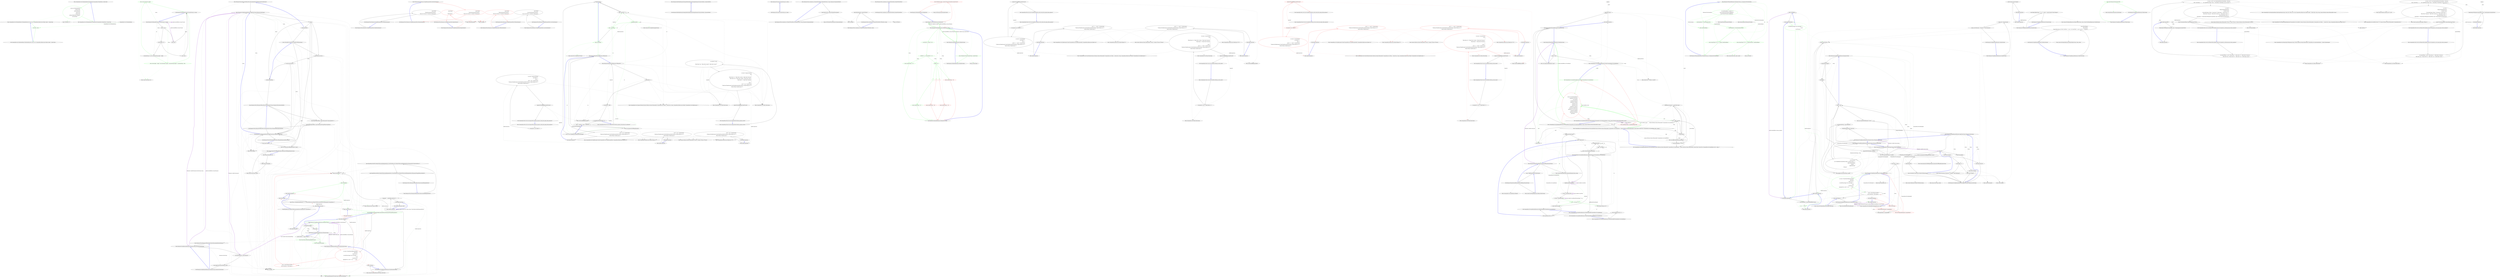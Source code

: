 digraph  {
m1_3 [label="Entry CommandLine.Core.ValueSpecification.FromAttribute(CommandLine.ValueAttribute, System.Type)", span="17-17", cluster="CommandLine.Core.ValueSpecification.FromAttribute(CommandLine.ValueAttribute, System.Type)", file="DateHumanizeTests.cs"];
m1_4 [label="return new ValueSpecification(\r\n                attribute.Index,\r\n                attribute.Required,\r\n                attribute.Min,\r\n                attribute.Max,\r\n                attribute.DefaultValue.ToMaybe(),\r\n                conversionType);", span="19-25", cluster="CommandLine.Core.ValueSpecification.FromAttribute(CommandLine.ValueAttribute, System.Type)", color=green, community=0, file="DateHumanizeTests.cs"];
m1_5 [label="Exit CommandLine.Core.ValueSpecification.FromAttribute(CommandLine.ValueAttribute, System.Type)", span="17-17", cluster="CommandLine.Core.ValueSpecification.FromAttribute(CommandLine.ValueAttribute, System.Type)", file="DateHumanizeTests.cs"];
m1_0 [label="Entry CommandLine.Core.ValueSpecification.ValueSpecification(int, bool, int, int, CommandLine.Infrastructure.Maybe<object>, System.Type)", span="11-11", cluster="CommandLine.Core.ValueSpecification.ValueSpecification(int, bool, int, int, CommandLine.Infrastructure.Maybe<object>, System.Type)", file="DateHumanizeTests.cs"];
m1_1 [label="this.index = index", span="14-14", cluster="CommandLine.Core.ValueSpecification.ValueSpecification(int, bool, int, int, CommandLine.Infrastructure.Maybe<object>, System.Type)", color=green, community=0, file="DateHumanizeTests.cs"];
m1_2 [label="Exit CommandLine.Core.ValueSpecification.ValueSpecification(int, bool, int, int, CommandLine.Infrastructure.Maybe<object>, System.Type)", span="11-11", cluster="CommandLine.Core.ValueSpecification.ValueSpecification(int, bool, int, int, CommandLine.Infrastructure.Maybe<object>, System.Type)", file="DateHumanizeTests.cs"];
m1_6 [label="Entry T.ToMaybe<T>()", span="82-82", cluster="T.ToMaybe<T>()", file="DateHumanizeTests.cs"];
m1_7 [label="CommandLine.Core.ValueSpecification", span="", file="DateHumanizeTests.cs"];
m6_9 [label="Entry string.Substring(int, int)", span="0-0", cluster="string.Substring(int, int)", file="FixedLengthTruncator.cs"];
m6_0 [label="Entry Humanizer.FixedLengthTruncator.Truncate(string, int, string)", span="7-7", cluster="Humanizer.FixedLengthTruncator.Truncate(string, int, string)", file="FixedLengthTruncator.cs"];
m6_1 [label="value == null", span="9-9", cluster="Humanizer.FixedLengthTruncator.Truncate(string, int, string)", file="FixedLengthTruncator.cs"];
m6_3 [label="value.Length == 0", span="12-12", cluster="Humanizer.FixedLengthTruncator.Truncate(string, int, string)", file="FixedLengthTruncator.cs"];
m6_4 [label="return value;", span="13-13", cluster="Humanizer.FixedLengthTruncator.Truncate(string, int, string)", file="FixedLengthTruncator.cs"];
m6_5 [label="truncationString == null || truncationString.Length > length", span="15-15", cluster="Humanizer.FixedLengthTruncator.Truncate(string, int, string)", file="FixedLengthTruncator.cs"];
m6_6 [label="return value.Substring(0, length);", span="16-16", cluster="Humanizer.FixedLengthTruncator.Truncate(string, int, string)", color=green, community=0, file="FixedLengthTruncator.cs"];
m6_7 [label="return value.Length > length ? value.Substring(0, length - truncationString.Length) + truncationString : value;", span="18-18", cluster="Humanizer.FixedLengthTruncator.Truncate(string, int, string)", color=green, community=0, file="FixedLengthTruncator.cs"];
m6_2 [label="return null;", span="10-10", cluster="Humanizer.FixedLengthTruncator.Truncate(string, int, string)", file="FixedLengthTruncator.cs"];
m6_8 [label="Exit Humanizer.FixedLengthTruncator.Truncate(string, int, string)", span="7-7", cluster="Humanizer.FixedLengthTruncator.Truncate(string, int, string)", file="FixedLengthTruncator.cs"];
m7_37 [label="Entry Humanizer.Tests.DehumanizeToEnumTests.HonorsAnyAttributeWithDescriptionStringProperty()", span="44-44", cluster="Humanizer.Tests.DehumanizeToEnumTests.HonorsAnyAttributeWithDescriptionStringProperty()", file="FixedNumberOfCharactersTruncator.cs"];
m7_31 [label="Entry Unk.Equal", span="", cluster="Unk.Equal", file="FixedNumberOfCharactersTruncator.cs"];
m7_39 [label=casing, span="75-75", cluster="Humanizer.StringHumanizeExtensions.ApplyCase(string, Humanizer.LetterCasing)", file="FixedNumberOfCharactersTruncator.cs"];
m7_38 [label="Entry Humanizer.StringHumanizeExtensions.ApplyCase(string, Humanizer.LetterCasing)", span="73-73", cluster="Humanizer.StringHumanizeExtensions.ApplyCase(string, Humanizer.LetterCasing)", file="FixedNumberOfCharactersTruncator.cs"];
m7_40 [label="LetterCasing.Title", span="77-77", cluster="Humanizer.StringHumanizeExtensions.ApplyCase(string, Humanizer.LetterCasing)", file="FixedNumberOfCharactersTruncator.cs"];
m7_41 [label="return CultureInfo.CurrentCulture.TextInfo.ToTitleCase(input);", span="78-78", cluster="Humanizer.StringHumanizeExtensions.ApplyCase(string, Humanizer.LetterCasing)", file="FixedNumberOfCharactersTruncator.cs"];
m7_43 [label="return input.ToLower();", span="81-81", cluster="Humanizer.StringHumanizeExtensions.ApplyCase(string, Humanizer.LetterCasing)", file="FixedNumberOfCharactersTruncator.cs"];
m7_42 [label="LetterCasing.LowerCase", span="80-80", cluster="Humanizer.StringHumanizeExtensions.ApplyCase(string, Humanizer.LetterCasing)", file="FixedNumberOfCharactersTruncator.cs"];
m7_44 [label="LetterCasing.AllCaps", span="83-83", cluster="Humanizer.StringHumanizeExtensions.ApplyCase(string, Humanizer.LetterCasing)", file="FixedNumberOfCharactersTruncator.cs"];
m7_19 [label="Exit lambda expression", span="18-18", cluster="lambda expression", file="FixedNumberOfCharactersTruncator.cs"];
m7_0 [label="Entry lambda expression", span="9-9", cluster="lambda expression", file="FixedNumberOfCharactersTruncator.cs"];
m7_1 [label="String.Join('' '', methodName.Split(new[] { '_', '-' }))", span="9-9", cluster="lambda expression", file="FixedNumberOfCharactersTruncator.cs"];
m7_2 [label="Exit lambda expression", span="9-9", cluster="lambda expression", file="FixedNumberOfCharactersTruncator.cs"];
m7_3 [label="Entry string.Split(params char[])", span="0-0", cluster="string.Split(params char[])", file="FixedNumberOfCharactersTruncator.cs"];
m7_4 [label="Entry string.Join(string, params string[])", span="0-0", cluster="string.Join(string, params string[])", file="FixedNumberOfCharactersTruncator.cs"];
m7_32 [label="Entry Humanizer.Tests.DehumanizeToEnumTests.HonorsDescriptionAttributeSubclasses()", span="36-36", cluster="Humanizer.Tests.DehumanizeToEnumTests.HonorsDescriptionAttributeSubclasses()", file="FixedNumberOfCharactersTruncator.cs"];
m7_54 [label="Entry string.Substring(int, int)", span="0-0", cluster="string.Substring(int, int)", file="FixedNumberOfCharactersTruncator.cs"];
m7_56 [label="Entry string.Concat(string, string)", span="0-0", cluster="string.Concat(string, string)", file="FixedNumberOfCharactersTruncator.cs"];
m7_55 [label="Entry string.Substring(int)", span="0-0", cluster="string.Substring(int)", file="FixedNumberOfCharactersTruncator.cs"];
m7_57 [label="Entry System.ArgumentOutOfRangeException.ArgumentOutOfRangeException(string)", span="0-0", cluster="System.ArgumentOutOfRangeException.ArgumentOutOfRangeException(string)", file="FixedNumberOfCharactersTruncator.cs"];
m7_53 [label="Entry string.ToUpper()", span="0-0", cluster="string.ToUpper()", file="FixedNumberOfCharactersTruncator.cs"];
m7_23 [label="Exit lambda expression", span="30-30", cluster="lambda expression", file="FixedNumberOfCharactersTruncator.cs"];
m7_24 [label="Entry Humanizer.StringHumanizeExtensions.Humanize(string)", span="42-42", cluster="Humanizer.StringHumanizeExtensions.Humanize(string)", color=green, community=0, file="FixedNumberOfCharactersTruncator.cs"];
m7_25 [label="input.All(Char.IsUpper)", span="45-45", cluster="Humanizer.StringHumanizeExtensions.Humanize(string)", file="FixedNumberOfCharactersTruncator.cs"];
m7_8 [label="return result.Replace('' i '', '' I '');", span="34-34", cluster="Humanizer.StringHumanizeExtensions.FromPascalCase(string)", file="FixedNumberOfCharactersTruncator.cs"];
m7_12 [label="Entry string.DehumanizeTo(System.Type, Humanizer.OnNoMatch)", span="33-33", cluster="string.DehumanizeTo(System.Type, Humanizer.OnNoMatch)", file="FixedNumberOfCharactersTruncator.cs"];
m7_27 [label="input.Contains('_') || input.Contains('-')", span="48-48", cluster="Humanizer.StringHumanizeExtensions.Humanize(string)", file="FixedNumberOfCharactersTruncator.cs"];
m7_28 [label="return FromUnderscoreDashSeparatedWords(input);", span="49-49", cluster="Humanizer.StringHumanizeExtensions.Humanize(string)", color=green, community=0, file="FixedNumberOfCharactersTruncator.cs"];
m7_29 [label="return FromPascalCase(input);", span="51-51", cluster="Humanizer.StringHumanizeExtensions.Humanize(string)", color=green, community=0, file="FixedNumberOfCharactersTruncator.cs"];
m7_30 [label="Exit Humanizer.StringHumanizeExtensions.Humanize(string)", span="42-42", cluster="Humanizer.StringHumanizeExtensions.Humanize(string)", file="FixedNumberOfCharactersTruncator.cs"];
m7_35 [label="return ApplyCase(humanizedString, casing);", span="64-64", cluster="Humanizer.StringHumanizeExtensions.Humanize(string, Humanizer.LetterCasing)", file="FixedNumberOfCharactersTruncator.cs"];
m7_34 [label="var humanizedString = input.Humanize()", span="62-62", cluster="Humanizer.StringHumanizeExtensions.Humanize(string, Humanizer.LetterCasing)", file="FixedNumberOfCharactersTruncator.cs"];
m7_33 [label="Entry Humanizer.StringHumanizeExtensions.Humanize(string, Humanizer.LetterCasing)", span="60-60", cluster="Humanizer.StringHumanizeExtensions.Humanize(string, Humanizer.LetterCasing)", file="FixedNumberOfCharactersTruncator.cs"];
m7_36 [label="Exit Humanizer.StringHumanizeExtensions.Humanize(string, Humanizer.LetterCasing)", span="60-60", cluster="Humanizer.StringHumanizeExtensions.Humanize(string, Humanizer.LetterCasing)", file="FixedNumberOfCharactersTruncator.cs"];
m7_52 [label="Exit Humanizer.Tests.DehumanizeToEnumTests.AllCapitalMembersAreReturnedAsIs()", span="68-68", cluster="Humanizer.Tests.DehumanizeToEnumTests.AllCapitalMembersAreReturnedAsIs()", file="FixedNumberOfCharactersTruncator.cs"];
m7_14 [label="Assert.Throws<NoMatchFoundException>(() => EnumTestsResources.MemberWithDescriptionAttribute.DehumanizeTo<DummyEnum>())", span="18-18", cluster="Humanizer.Tests.DehumanizeToEnumTests.ThrowsForEnumNoMatch()", file="FixedNumberOfCharactersTruncator.cs"];
m7_26 [label="return input;", span="46-46", cluster="Humanizer.StringHumanizeExtensions.Humanize(string)", file="FixedNumberOfCharactersTruncator.cs"];
m7_13 [label="Entry Unk.ToUpper", span="", cluster="Unk.ToUpper", file="FixedNumberOfCharactersTruncator.cs"];
m7_15 [label="Entry Unk.Replace", span="", cluster="Unk.Replace", color=green, community=0, file="FixedNumberOfCharactersTruncator.cs"];
m7_16 [label="Entry lambda expression", span="26-29", cluster="lambda expression", file="FixedNumberOfCharactersTruncator.cs"];
m7_9 [label="Exit Humanizer.StringHumanizeExtensions.FromPascalCase(string)", span="22-22", cluster="Humanizer.StringHumanizeExtensions.FromPascalCase(string)", file="FixedNumberOfCharactersTruncator.cs"];
m7_21 [label="EnumTestsResources.MemberWithDescriptionAttribute.DehumanizeTo(typeof(DummyEnum))", span="19-19", cluster="lambda expression", file="FixedNumberOfCharactersTruncator.cs", color=green, community=0];
m7_17 [label="Entry lambda expression", span="18-18", cluster="lambda expression", file="FixedNumberOfCharactersTruncator.cs"];
m7_18 [label="EnumTestsResources.MemberWithDescriptionAttribute.DehumanizeTo<DummyEnum>()", span="18-18", cluster="lambda expression", file="FixedNumberOfCharactersTruncator.cs"];
m7_22 [label="Exit lambda expression", span="19-19", cluster="lambda expression", color=red, community=0, file="FixedNumberOfCharactersTruncator.cs"];
m7_20 [label="Entry string.ToLower()", span="0-0", cluster="string.ToLower()", file="FixedNumberOfCharactersTruncator.cs"];
m7_10 [label="Entry System.Text.RegularExpressions.Regex.Split(string)", span="0-0", cluster="System.Text.RegularExpressions.Regex.Split(string)", file="FixedNumberOfCharactersTruncator.cs"];
m7_6 [label="var result = PascalCaseWordBoundaryRegex\r\n                .Split(name)\r\n                .Select(word =>\r\n                    word.All(Char.IsUpper) && word.Length > 1\r\n                        ? word\r\n                        : word.ToLower())\r\n                .Aggregate((res, word) => res + '' '' + word)", span="24-30", cluster="Humanizer.StringHumanizeExtensions.FromPascalCase(string)", file="FixedNumberOfCharactersTruncator.cs", color=red, community=0];
m7_11 [label="Entry Unk.Select", span="", cluster="Unk.Select", file="FixedNumberOfCharactersTruncator.cs"];
m7_49 [label="return input.ToUpper();", span="90-90", cluster="Humanizer.StringHumanizeExtensions.ApplyCase(string, Humanizer.LetterCasing)", file="FixedNumberOfCharactersTruncator.cs"];
m7_51 [label="Exit Humanizer.StringHumanizeExtensions.ApplyCase(string, Humanizer.LetterCasing)", span="73-73", cluster="Humanizer.StringHumanizeExtensions.ApplyCase(string, Humanizer.LetterCasing)", file="FixedNumberOfCharactersTruncator.cs"];
m7_50 [label="throw new ArgumentOutOfRangeException(''casing'');", span="93-93", cluster="Humanizer.StringHumanizeExtensions.ApplyCase(string, Humanizer.LetterCasing)", file="FixedNumberOfCharactersTruncator.cs"];
m7_58 [label="Entry Humanizer.Tests.DehumanizeToEnumTests.HonorsLocalizedDisplayAttribute()", span="82-82", cluster="Humanizer.Tests.DehumanizeToEnumTests.HonorsLocalizedDisplayAttribute()", file="FixedNumberOfCharactersTruncator.cs"];
m7_60 [label="Assert.Equal(EnumUnderTest.MemberWithLocalizedDisplayAttribute, EnumTestsResources.MemberWithLocalizedDisplayAttribute.DehumanizeTo(typeof(EnumUnderTest)))", span="85-85", cluster="Humanizer.Tests.DehumanizeToEnumTests.HonorsLocalizedDisplayAttribute()", file="FixedNumberOfCharactersTruncator.cs"];
m7_59 [label="Assert.Equal(EnumUnderTest.MemberWithLocalizedDisplayAttribute, EnumTestsResources.MemberWithLocalizedDisplayAttribute.DehumanizeTo<EnumUnderTest>())", span="84-84", cluster="Humanizer.Tests.DehumanizeToEnumTests.HonorsLocalizedDisplayAttribute()", file="FixedNumberOfCharactersTruncator.cs"];
m7_61 [label="Exit Humanizer.Tests.DehumanizeToEnumTests.HonorsLocalizedDisplayAttribute()", span="82-82", cluster="Humanizer.Tests.DehumanizeToEnumTests.HonorsLocalizedDisplayAttribute()", file="FixedNumberOfCharactersTruncator.cs"];
m7_45 [label="Entry Humanizer.Tests.DehumanizeToEnumTests.IsCaseInsensitive(string, Humanizer.Tests.EnumUnderTest)", span="61-61", cluster="Humanizer.Tests.DehumanizeToEnumTests.IsCaseInsensitive(string, Humanizer.Tests.EnumUnderTest)", file="FixedNumberOfCharactersTruncator.cs"];
m7_47 [label="Assert.Equal(expectedEnum, input.DehumanizeTo(typeof(EnumUnderTest)))", span="64-64", cluster="Humanizer.Tests.DehumanizeToEnumTests.IsCaseInsensitive(string, Humanizer.Tests.EnumUnderTest)", file="FixedNumberOfCharactersTruncator.cs"];
m7_48 [label="Exit Humanizer.Tests.DehumanizeToEnumTests.IsCaseInsensitive(string, Humanizer.Tests.EnumUnderTest)", span="61-61", cluster="Humanizer.Tests.DehumanizeToEnumTests.IsCaseInsensitive(string, Humanizer.Tests.EnumUnderTest)", file="FixedNumberOfCharactersTruncator.cs"];
m7_46 [label="Assert.Equal(expectedEnum, input.DehumanizeTo<EnumUnderTest>())", span="63-63", cluster="Humanizer.Tests.DehumanizeToEnumTests.IsCaseInsensitive(string, Humanizer.Tests.EnumUnderTest)", file="FixedNumberOfCharactersTruncator.cs"];
m7_5 [label="Entry Humanizer.StringHumanizeExtensions.FromPascalCase(string)", span="22-22", cluster="Humanizer.StringHumanizeExtensions.FromPascalCase(string)", file="FixedNumberOfCharactersTruncator.cs"];
m7_7 [label="result = Char.ToUpper(result[0]) +\r\n                result.Substring(1, result.Length - 1)", span="32-33", cluster="Humanizer.StringHumanizeExtensions.FromPascalCase(string)", color=red, community=0, file="FixedNumberOfCharactersTruncator.cs"];
m8_0 [label="Entry Humanizer.Tests.Extensions.StringDehumanizeTests.PascalCaseSentence()", span="7-7", cluster="Humanizer.Tests.Extensions.StringDehumanizeTests.PascalCaseSentence()", file="FixedNumberOfWordsTruncator.cs"];
m8_1 [label="Assert.Equal(\r\n                ''PascalCaseSentenceIsCamelized'',\r\n                ''Pascal case sentence is camelized''.Dehumanize())", span="9-11", cluster="Humanizer.Tests.Extensions.StringDehumanizeTests.PascalCaseSentence()", color=red, community=0, file="FixedNumberOfWordsTruncator.cs"];
m8_2 [label="Exit Humanizer.Tests.Extensions.StringDehumanizeTests.PascalCaseSentence()", span="7-7", cluster="Humanizer.Tests.Extensions.StringDehumanizeTests.PascalCaseSentence()", file="FixedNumberOfWordsTruncator.cs"];
m8_4 [label="Entry Unk.Equal", span="", cluster="Unk.Equal", file="FixedNumberOfWordsTruncator.cs"];
m8_3 [label="Entry string.Dehumanize()", span="11-11", cluster="string.Dehumanize()", file="FixedNumberOfWordsTruncator.cs"];
m8_8 [label="Entry Humanizer.Tests.Extensions.StringDehumanizeTests.MixedCaseSentence()", span="23-23", cluster="Humanizer.Tests.Extensions.StringDehumanizeTests.MixedCaseSentence()", file="FixedNumberOfWordsTruncator.cs"];
m8_9 [label="Assert.Equal(\r\n                ''MixedCaseSentenceIsCamelized'',\r\n                ''Mixed case sentence Is Camelized''.Dehumanize())", span="25-27", cluster="Humanizer.Tests.Extensions.StringDehumanizeTests.MixedCaseSentence()", file="FixedNumberOfWordsTruncator.cs"];
m8_10 [label="Exit Humanizer.Tests.Extensions.StringDehumanizeTests.MixedCaseSentence()", span="23-23", cluster="Humanizer.Tests.Extensions.StringDehumanizeTests.MixedCaseSentence()", file="FixedNumberOfWordsTruncator.cs"];
m8_14 [label="Entry Humanizer.Tests.Extensions.StringDehumanizeTests.EmptySentence()", span="39-39", cluster="Humanizer.Tests.Extensions.StringDehumanizeTests.EmptySentence()", file="FixedNumberOfWordsTruncator.cs"];
m8_15 [label="Assert.Equal(\r\n                '''',\r\n                ''''.Dehumanize())", span="41-43", cluster="Humanizer.Tests.Extensions.StringDehumanizeTests.EmptySentence()", color=red, community=0, file="FixedNumberOfWordsTruncator.cs"];
m8_16 [label="Exit Humanizer.Tests.Extensions.StringDehumanizeTests.EmptySentence()", span="39-39", cluster="Humanizer.Tests.Extensions.StringDehumanizeTests.EmptySentence()", file="FixedNumberOfWordsTruncator.cs"];
m8_5 [label="Entry Humanizer.Tests.Extensions.StringDehumanizeTests.TitleCaseSentence()", span="15-15", cluster="Humanizer.Tests.Extensions.StringDehumanizeTests.TitleCaseSentence()", file="FixedNumberOfWordsTruncator.cs"];
m8_6 [label="Assert.Equal(\r\n                ''TitleCaseSentenceIsCamelized'',\r\n                ''Title Case Sentence Is Camelized''.Dehumanize())", span="17-19", cluster="Humanizer.Tests.Extensions.StringDehumanizeTests.TitleCaseSentence()", color=red, community=0, file="FixedNumberOfWordsTruncator.cs"];
m8_7 [label="Exit Humanizer.Tests.Extensions.StringDehumanizeTests.TitleCaseSentence()", span="15-15", cluster="Humanizer.Tests.Extensions.StringDehumanizeTests.TitleCaseSentence()", file="FixedNumberOfWordsTruncator.cs"];
m8_11 [label="Entry Humanizer.Tests.Extensions.StringDehumanizeTests.LowerCaseSentence()", span="31-31", cluster="Humanizer.Tests.Extensions.StringDehumanizeTests.LowerCaseSentence()", file="FixedNumberOfWordsTruncator.cs"];
m8_12 [label="Assert.Equal(\r\n                ''LowerCaseSentenceIsCamelized'',\r\n                ''lower case sentence is camelized''.Dehumanize())", span="33-35", cluster="Humanizer.Tests.Extensions.StringDehumanizeTests.LowerCaseSentence()", file="FixedNumberOfWordsTruncator.cs"];
m8_13 [label="Exit Humanizer.Tests.Extensions.StringDehumanizeTests.LowerCaseSentence()", span="31-31", cluster="Humanizer.Tests.Extensions.StringDehumanizeTests.LowerCaseSentence()", file="FixedNumberOfWordsTruncator.cs"];
m9_32 [label=RomanNumerals, span="89-89", cluster="Humanizer.RomanNumeralExtensions.ToRoman(int)", file="FrenchNumberToWordsConverter.cs"];
m9_33 [label="input / pair.Value > 0", span="91-91", cluster="Humanizer.RomanNumeralExtensions.ToRoman(int)", file="FrenchNumberToWordsConverter.cs"];
m9_34 [label="sb.Append(pair.Key)", span="93-93", cluster="Humanizer.RomanNumeralExtensions.ToRoman(int)", file="FrenchNumberToWordsConverter.cs", color=green, community=0];
m9_35 [label="input -= pair.Value", span="94-94", cluster="Humanizer.RomanNumeralExtensions.ToRoman(int)", file="FrenchNumberToWordsConverter.cs", color=green, community=0];
m9_36 [label="return sb.ToString();", span="98-98", cluster="Humanizer.RomanNumeralExtensions.ToRoman(int)", file="FrenchNumberToWordsConverter.cs", color=green, community=0];
m9_10 [label="Entry System.Collections.Generic.IEnumerable<TSource>.Contains<TSource>(TSource)", span="0-0", cluster="System.Collections.Generic.IEnumerable<TSource>.Contains<TSource>(TSource)", file="FrenchNumberToWordsConverter.cs"];
m9_19 [label="Entry CommandLine.Core.Token.Name(string)", span="19-19", cluster="CommandLine.Core.Token.Name(string)", file="FrenchNumberToWordsConverter.cs"];
m9_5 [label="Entry CommandLine.Core.Sequence.Partition(System.Collections.Generic.IEnumerable<CommandLine.Core.Token>, System.Func<string, CommandLine.Infrastructure.Maybe<CommandLine.Core.TypeDescriptor>>)", span="11-11", cluster="CommandLine.Core.Sequence.Partition(System.Collections.Generic.IEnumerable<CommandLine.Core.Token>, System.Func<string, CommandLine.Infrastructure.Maybe<CommandLine.Core.TypeDescriptor>>)", file="FrenchNumberToWordsConverter.cs"];
m9_13 [label="Entry CommandLine.Infrastructure.Maybe.Just<T>(T)", span="71-71", cluster="CommandLine.Infrastructure.Maybe.Just<T>(T)", file="FrenchNumberToWordsConverter.cs"];
m9_11 [label="Entry CommandLine.Infrastructure.Maybe.Nothing<T>()", span="66-66", cluster="CommandLine.Infrastructure.Maybe.Nothing<T>()", file="FrenchNumberToWordsConverter.cs"];
m9_38 [label="new[] { ''seq'' }.Contains(name)\r\n                        ? Maybe.Just(TypeDescriptor.Create(TypeDescriptorKind.Sequence, Maybe.Nothing<int>()))\r\n                        : Maybe.Nothing<TypeDescriptor>()", span="95-97", cluster="lambda expression", file="FrenchNumberToWordsConverter.cs"];
m9_41 [label="Entry System.Text.StringBuilder.ToString()", span="0-0", cluster="System.Text.StringBuilder.ToString()", file="FrenchNumberToWordsConverter.cs"];
m9_12 [label="Entry CommandLine.Core.TypeDescriptor.Create(CommandLine.Core.TypeDescriptorKind, CommandLine.Infrastructure.Maybe<int>)", span="36-36", cluster="CommandLine.Core.TypeDescriptor.Create(CommandLine.Core.TypeDescriptorKind, CommandLine.Infrastructure.Maybe<int>)", file="FrenchNumberToWordsConverter.cs"];
m9_40 [label="Entry System.Text.StringBuilder.Append(string)", span="0-0", cluster="System.Text.StringBuilder.Append(string)", file="FrenchNumberToWordsConverter.cs"];
m9_14 [label="Entry CommandLine.Tests.Unit.Core.SequenceTests.Partition_sequence_values()", span="34-34", cluster="CommandLine.Tests.Unit.Core.SequenceTests.Partition_sequence_values()", file="FrenchNumberToWordsConverter.cs"];
m9_15 [label="var expected = new[]\r\n                {\r\n                    Token.Name(''seq''), Token.Value(''seqval0''), Token.Value(''seqval1'')\r\n                }", span="36-39", cluster="CommandLine.Tests.Unit.Core.SequenceTests.Partition_sequence_values()", file="FrenchNumberToWordsConverter.cs"];
m9_16 [label="var result = Sequence.Partition(\r\n                new[]\r\n                    {\r\n                        Token.Name(''str''), Token.Value(''strvalue''), Token.Value(''freevalue''),\r\n                        Token.Name(''seq''), Token.Value(''seqval0''), Token.Value(''seqval1''),\r\n                        Token.Name(''x''), Token.Value(''freevalue2'')\r\n                    },\r\n                name =>\r\n                    new[] { ''seq'' }.Contains(name)\r\n                        ? Maybe.Just(TypeDescriptor.Create(TypeDescriptorKind.Sequence, Maybe.Nothing<int>()))\r\n                        : Maybe.Nothing<TypeDescriptor>())", span="41-51", cluster="CommandLine.Tests.Unit.Core.SequenceTests.Partition_sequence_values()", file="FrenchNumberToWordsConverter.cs"];
m9_17 [label="expected.ShouldAllBeEquivalentTo(result)", span="53-53", cluster="CommandLine.Tests.Unit.Core.SequenceTests.Partition_sequence_values()", file="FrenchNumberToWordsConverter.cs"];
m9_18 [label="Exit CommandLine.Tests.Unit.Core.SequenceTests.Partition_sequence_values()", span="34-34", cluster="CommandLine.Tests.Unit.Core.SequenceTests.Partition_sequence_values()", file="FrenchNumberToWordsConverter.cs"];
m9_39 [label="Exit lambda expression", span="94-97", cluster="lambda expression", file="FrenchNumberToWordsConverter.cs"];
m9_0 [label="Entry CommandLine.Tests.Unit.Core.SequenceTests.Partition_sequence_values_from_empty_token_sequence()", span="19-19", cluster="CommandLine.Tests.Unit.Core.SequenceTests.Partition_sequence_values_from_empty_token_sequence()", file="FrenchNumberToWordsConverter.cs"];
m9_1 [label="var expected = new Token[] { }", span="21-21", cluster="CommandLine.Tests.Unit.Core.SequenceTests.Partition_sequence_values_from_empty_token_sequence()", file="FrenchNumberToWordsConverter.cs"];
m9_2 [label="var result = Sequence.Partition(\r\n                new Token[] { },\r\n                name =>\r\n                    new[] { ''seq'' }.Contains(name)\r\n                        ? Maybe.Just(TypeDescriptor.Create(TypeDescriptorKind.Sequence, Maybe.Nothing<int>()))\r\n                        : Maybe.Nothing<TypeDescriptor>())", span="23-28", cluster="CommandLine.Tests.Unit.Core.SequenceTests.Partition_sequence_values_from_empty_token_sequence()", file="FrenchNumberToWordsConverter.cs"];
m9_3 [label="expected.ShouldAllBeEquivalentTo(result)", span="30-30", cluster="CommandLine.Tests.Unit.Core.SequenceTests.Partition_sequence_values_from_empty_token_sequence()", file="FrenchNumberToWordsConverter.cs"];
m9_4 [label="Exit CommandLine.Tests.Unit.Core.SequenceTests.Partition_sequence_values_from_empty_token_sequence()", span="19-19", cluster="CommandLine.Tests.Unit.Core.SequenceTests.Partition_sequence_values_from_empty_token_sequence()", file="FrenchNumberToWordsConverter.cs"];
m9_24 [label="Entry CommandLine.Tests.Unit.Core.SequenceTests.Partition_sequence_values_from_two_sequneces()", span="57-57", cluster="CommandLine.Tests.Unit.Core.SequenceTests.Partition_sequence_values_from_two_sequneces()", file="FrenchNumberToWordsConverter.cs"];
m9_25 [label="Entry Humanizer.RomanNumeralExtensions.ToRoman(int)", span="78-78", cluster="Humanizer.RomanNumeralExtensions.ToRoman(int)", file="FrenchNumberToWordsConverter.cs"];
m9_26 [label="int minValue = 1", span="80-80", cluster="Humanizer.RomanNumeralExtensions.ToRoman(int)", file="FrenchNumberToWordsConverter.cs"];
m9_27 [label="int maxValue = 3999", span="81-81", cluster="Humanizer.RomanNumeralExtensions.ToRoman(int)", file="FrenchNumberToWordsConverter.cs"];
m9_28 [label="int maxRomanNumeralLength = 15", span="82-82", cluster="Humanizer.RomanNumeralExtensions.ToRoman(int)", file="FrenchNumberToWordsConverter.cs"];
m9_37 [label="Exit Humanizer.RomanNumeralExtensions.ToRoman(int)", span="78-78", cluster="Humanizer.RomanNumeralExtensions.ToRoman(int)", file="FrenchNumberToWordsConverter.cs"];
m9_7 [label="Entry lambda expression", span="25-28", cluster="lambda expression", file="FrenchNumberToWordsConverter.cs"];
m9_8 [label="new[] { ''seq'' }.Contains(name)\r\n                        ? Maybe.Just(TypeDescriptor.Create(TypeDescriptorKind.Sequence, Maybe.Nothing<int>()))\r\n                        : Maybe.Nothing<TypeDescriptor>()", span="26-28", cluster="lambda expression", file="FrenchNumberToWordsConverter.cs"];
m9_9 [label="Exit lambda expression", span="25-28", cluster="lambda expression", file="FrenchNumberToWordsConverter.cs"];
m9_21 [label="Entry lambda expression", span="48-51", cluster="lambda expression", file="FrenchNumberToWordsConverter.cs"];
m9_22 [label="new[] { ''seq'' }.Contains(name)\r\n                        ? Maybe.Just(TypeDescriptor.Create(TypeDescriptorKind.Sequence, Maybe.Nothing<int>()))\r\n                        : Maybe.Nothing<TypeDescriptor>()", span="49-51", cluster="lambda expression", file="FrenchNumberToWordsConverter.cs"];
m9_23 [label="Exit lambda expression", span="48-51", cluster="lambda expression", file="FrenchNumberToWordsConverter.cs"];
m9_29 [label="(input < minValue) || (input > maxValue)", span="84-84", cluster="Humanizer.RomanNumeralExtensions.ToRoman(int)", file="FrenchNumberToWordsConverter.cs"];
m9_30 [label="throw new ArgumentOutOfRangeException();", span="85-85", cluster="Humanizer.RomanNumeralExtensions.ToRoman(int)", file="FrenchNumberToWordsConverter.cs"];
m9_31 [label="var sb = new StringBuilder(maxRomanNumeralLength)", span="87-87", cluster="Humanizer.RomanNumeralExtensions.ToRoman(int)", file="FrenchNumberToWordsConverter.cs"];
m9_20 [label="Entry CommandLine.Core.Token.Value(string)", span="24-24", cluster="CommandLine.Core.Token.Value(string)", file="FrenchNumberToWordsConverter.cs"];
m9_6 [label="Entry Unk.ShouldAllBeEquivalentTo", span="", cluster="Unk.ShouldAllBeEquivalentTo", file="FrenchNumberToWordsConverter.cs"];
m10_0 [label="Entry Humanizer.DateTimeHumanizeStrategy.IDateTimeHumanizeStrategy.Humanize(System.DateTime, System.DateTime)", span="6-6", cluster="Humanizer.DateTimeHumanizeStrategy.IDateTimeHumanizeStrategy.Humanize(System.DateTime, System.DateTime)", file="IDateTimeHumanizeStrategy.cs"];
m10_1 [label="Exit Humanizer.DateTimeHumanizeStrategy.IDateTimeHumanizeStrategy.Humanize(System.DateTime, System.DateTime)", span="6-6", cluster="Humanizer.DateTimeHumanizeStrategy.IDateTimeHumanizeStrategy.Humanize(System.DateTime, System.DateTime)", file="IDateTimeHumanizeStrategy.cs"];
m11_0 [label="Entry Humanizer.ITruncator.Truncate(string, int, string)", span="14-14", cluster="Humanizer.ITruncator.Truncate(string, int, string)", file="ITruncator.cs"];
m11_1 [label="Exit Humanizer.ITruncator.Truncate(string, int, string)", span="14-14", cluster="Humanizer.ITruncator.Truncate(string, int, string)", file="ITruncator.cs"];
m12_7 [label="Entry Humanizer.Tests.Localisation.es.NumberToWordsTests.ToOrdinalWords(int, string, Humanizer.GrammaticalGender)", span="56-56", cluster="Humanizer.Tests.Localisation.es.NumberToWordsTests.ToOrdinalWords(int, string, Humanizer.GrammaticalGender)", file="NumberToWordsTests.cs"];
m12_8 [label="Assert.Equal(words, number.ToOrdinalWords(gender))", span="58-58", cluster="Humanizer.Tests.Localisation.es.NumberToWordsTests.ToOrdinalWords(int, string, Humanizer.GrammaticalGender)", file="NumberToWordsTests.cs"];
m12_9 [label="Exit Humanizer.Tests.Localisation.es.NumberToWordsTests.ToOrdinalWords(int, string, Humanizer.GrammaticalGender)", span="56-56", cluster="Humanizer.Tests.Localisation.es.NumberToWordsTests.ToOrdinalWords(int, string, Humanizer.GrammaticalGender)", file="NumberToWordsTests.cs"];
m12_2 [label="Entry Humanizer.Tests.Localisation.es.NumberToWordsTests.ToWords(int, string)", span="45-45", cluster="Humanizer.Tests.Localisation.es.NumberToWordsTests.ToWords(int, string)", file="NumberToWordsTests.cs"];
m12_3 [label="Assert.Equal(expected, number.ToWords())", span="47-47", cluster="Humanizer.Tests.Localisation.es.NumberToWordsTests.ToWords(int, string)", file="NumberToWordsTests.cs"];
m12_4 [label="Exit Humanizer.Tests.Localisation.es.NumberToWordsTests.ToWords(int, string)", span="45-45", cluster="Humanizer.Tests.Localisation.es.NumberToWordsTests.ToWords(int, string)", file="NumberToWordsTests.cs"];
m12_0 [label="Entry Humanizer.Tests.Localisation.es.NumberToWordsTests.NumberToWordsTests()", span="7-7", cluster="Humanizer.Tests.Localisation.es.NumberToWordsTests.NumberToWordsTests()", file="NumberToWordsTests.cs"];
m12_1 [label="Exit Humanizer.Tests.Localisation.es.NumberToWordsTests.NumberToWordsTests()", span="7-7", cluster="Humanizer.Tests.Localisation.es.NumberToWordsTests.NumberToWordsTests()", file="NumberToWordsTests.cs"];
m12_6 [label="Entry Unk.Equal", span="", cluster="Unk.Equal", file="NumberToWordsTests.cs"];
m12_5 [label="Entry int.ToWords()", span="32-32", cluster="int.ToWords()", file="NumberToWordsTests.cs"];
m12_10 [label="Entry int.ToOrdinalWords(Humanizer.GrammaticalGender)", span="79-79", cluster="int.ToOrdinalWords(Humanizer.GrammaticalGender)", file="NumberToWordsTests.cs"];
m13_8 [label="Entry int.ToString(System.IFormatProvider)", span="0-0", cluster="int.ToString(System.IFormatProvider)", file="OrdinalizeExtensions.cs"];
m13_5 [label="Entry Humanizer.OrdinalizeExtensions.Ordinalize(int)", span="25-25", cluster="Humanizer.OrdinalizeExtensions.Ordinalize(int)", file="OrdinalizeExtensions.cs"];
m13_6 [label="return Ordinalize(number, number.ToString(CultureInfo.InvariantCulture));", span="27-27", cluster="Humanizer.OrdinalizeExtensions.Ordinalize(int)", color=red, community=0, file="OrdinalizeExtensions.cs"];
m13_7 [label="Exit Humanizer.OrdinalizeExtensions.Ordinalize(int)", span="25-25", cluster="Humanizer.OrdinalizeExtensions.Ordinalize(int)", file="OrdinalizeExtensions.cs"];
m13_4 [label="Entry Humanizer.OrdinalizeExtensions.Ordinalize(int, string)", span="30-30", cluster="Humanizer.OrdinalizeExtensions.Ordinalize(int, string)", file="OrdinalizeExtensions.cs"];
m13_9 [label="int nMod100 = number % 100", span="32-32", cluster="Humanizer.OrdinalizeExtensions.Ordinalize(int, string)", color=green, community=0, file="OrdinalizeExtensions.cs"];
m13_11 [label="return numberString + ''th'';", span="36-36", cluster="Humanizer.OrdinalizeExtensions.Ordinalize(int, string)", color=green, community=0, file="OrdinalizeExtensions.cs"];
m13_12 [label="number % 10", span="39-39", cluster="Humanizer.OrdinalizeExtensions.Ordinalize(int, string)", color=green, community=0, file="OrdinalizeExtensions.cs"];
m13_14 [label="return numberString + ''st'';", span="42-42", cluster="Humanizer.OrdinalizeExtensions.Ordinalize(int, string)", color=green, community=0, file="OrdinalizeExtensions.cs"];
m13_16 [label="return numberString + ''nd'';", span="44-44", cluster="Humanizer.OrdinalizeExtensions.Ordinalize(int, string)", color=red, community=0, file="OrdinalizeExtensions.cs"];
m13_18 [label="return numberString + ''rd'';", span="46-46", cluster="Humanizer.OrdinalizeExtensions.Ordinalize(int, string)", color=red, community=0, file="OrdinalizeExtensions.cs"];
m13_19 [label="return numberString + ''th'';", span="48-48", cluster="Humanizer.OrdinalizeExtensions.Ordinalize(int, string)", color=red, community=0, file="OrdinalizeExtensions.cs"];
m13_10 [label="nMod100 >= 11 && nMod100 <= 13", span="34-34", cluster="Humanizer.OrdinalizeExtensions.Ordinalize(int, string)", color=green, community=0, file="OrdinalizeExtensions.cs"];
m13_13 [label=1, span="41-41", cluster="Humanizer.OrdinalizeExtensions.Ordinalize(int, string)", color=green, community=0, file="OrdinalizeExtensions.cs"];
m13_15 [label=2, span="43-43", cluster="Humanizer.OrdinalizeExtensions.Ordinalize(int, string)", color=red, community=0, file="OrdinalizeExtensions.cs"];
m13_17 [label=3, span="45-45", cluster="Humanizer.OrdinalizeExtensions.Ordinalize(int, string)", color=red, community=0, file="OrdinalizeExtensions.cs"];
m13_20 [label="Exit Humanizer.OrdinalizeExtensions.Ordinalize(int, string)", span="30-30", cluster="Humanizer.OrdinalizeExtensions.Ordinalize(int, string)", file="OrdinalizeExtensions.cs"];
m13_0 [label="Entry Humanizer.OrdinalizeExtensions.Ordinalize(string)", span="15-15", cluster="Humanizer.OrdinalizeExtensions.Ordinalize(string)", file="OrdinalizeExtensions.cs"];
m13_1 [label="return Ordinalize(int.Parse(numberString), numberString);", span="17-17", cluster="Humanizer.OrdinalizeExtensions.Ordinalize(string)", color=green, community=0, file="OrdinalizeExtensions.cs"];
m13_2 [label="Exit Humanizer.OrdinalizeExtensions.Ordinalize(string)", span="15-15", cluster="Humanizer.OrdinalizeExtensions.Ordinalize(string)", file="OrdinalizeExtensions.cs"];
m13_3 [label="Entry int.Parse(string)", span="0-0", cluster="int.Parse(string)", file="OrdinalizeExtensions.cs"];
m14_10 [label="Entry System.Collections.Generic.IEnumerable<TSource>.Contains<TSource>(TSource)", span="0-0", cluster="System.Collections.Generic.IEnumerable<TSource>.Contains<TSource>(TSource)", file="OrdinalizeTests.cs"];
m14_19 [label="Entry CommandLine.Core.Token.Name(string)", span="19-19", cluster="CommandLine.Core.Token.Name(string)", file="OrdinalizeTests.cs"];
m14_13 [label="Entry CommandLine.Infrastructure.Maybe.Just<T>(T)", span="71-71", cluster="CommandLine.Infrastructure.Maybe.Just<T>(T)", file="OrdinalizeTests.cs"];
m14_11 [label="Entry CommandLine.Infrastructure.Maybe.Nothing<T>()", span="66-66", cluster="CommandLine.Infrastructure.Maybe.Nothing<T>()", file="OrdinalizeTests.cs"];
m14_14 [label="Entry CommandLine.Tests.Unit.Core.SwitchTests.Partition_switch_values()", span="34-34", cluster="CommandLine.Tests.Unit.Core.SwitchTests.Partition_switch_values()", file="OrdinalizeTests.cs"];
m14_15 [label="var expected = new [] { Token.Name(''x'') }", span="36-36", cluster="CommandLine.Tests.Unit.Core.SwitchTests.Partition_switch_values()", file="OrdinalizeTests.cs"];
m14_16 [label="var result = Switch.Partition(\r\n                new []\r\n                    {\r\n                        Token.Name(''str''), Token.Value(''strvalue''), Token.Value(''freevalue''),\r\n                        Token.Name(''x''), Token.Value(''freevalue2'')\r\n                    },\r\n                name =>\r\n                    new[] { ''x'', ''switch'' }.Contains(name)\r\n                        ? Maybe.Just(TypeDescriptor.Create(TypeDescriptorKind.Boolean, Maybe.Nothing<int>()))\r\n                        : Maybe.Nothing<TypeDescriptor>())", span="38-47", cluster="CommandLine.Tests.Unit.Core.SwitchTests.Partition_switch_values()", file="OrdinalizeTests.cs"];
m14_17 [label="expected.ShouldAllBeEquivalentTo(result)", span="49-49", cluster="CommandLine.Tests.Unit.Core.SwitchTests.Partition_switch_values()", file="OrdinalizeTests.cs"];
m14_18 [label="Exit CommandLine.Tests.Unit.Core.SwitchTests.Partition_switch_values()", span="34-34", cluster="CommandLine.Tests.Unit.Core.SwitchTests.Partition_switch_values()", file="OrdinalizeTests.cs"];
m14_12 [label="Entry CommandLine.Core.TypeDescriptor.Create(CommandLine.Core.TypeDescriptorKind, CommandLine.Infrastructure.Maybe<int>)", span="36-36", cluster="CommandLine.Core.TypeDescriptor.Create(CommandLine.Core.TypeDescriptorKind, CommandLine.Infrastructure.Maybe<int>)", file="OrdinalizeTests.cs"];
m14_5 [label="Entry CommandLine.Core.Switch.Partition(System.Collections.Generic.IEnumerable<CommandLine.Core.Token>, System.Func<string, CommandLine.Infrastructure.Maybe<CommandLine.Core.TypeDescriptor>>)", span="11-11", cluster="CommandLine.Core.Switch.Partition(System.Collections.Generic.IEnumerable<CommandLine.Core.Token>, System.Func<string, CommandLine.Infrastructure.Maybe<CommandLine.Core.TypeDescriptor>>)", file="OrdinalizeTests.cs"];
m14_0 [label="Entry CommandLine.Tests.Unit.Core.SwitchTests.Partition_switch_values_from_empty_token_sequence()", span="19-19", cluster="CommandLine.Tests.Unit.Core.SwitchTests.Partition_switch_values_from_empty_token_sequence()", file="OrdinalizeTests.cs"];
m14_1 [label="var expected = new Token[] { }", span="21-21", cluster="CommandLine.Tests.Unit.Core.SwitchTests.Partition_switch_values_from_empty_token_sequence()", file="OrdinalizeTests.cs"];
m14_2 [label="var result = Switch.Partition(\r\n                new Token[] { },\r\n                name =>\r\n                    new[] { ''x'', ''switch'' }.Contains(name)\r\n                        ? Maybe.Just(TypeDescriptor.Create(TypeDescriptorKind.Boolean, Maybe.Nothing<int>()))\r\n                        : Maybe.Nothing<TypeDescriptor>())", span="23-28", cluster="CommandLine.Tests.Unit.Core.SwitchTests.Partition_switch_values_from_empty_token_sequence()", file="OrdinalizeTests.cs"];
m14_3 [label="expected.ShouldAllBeEquivalentTo(result)", span="30-30", cluster="CommandLine.Tests.Unit.Core.SwitchTests.Partition_switch_values_from_empty_token_sequence()", file="OrdinalizeTests.cs"];
m14_4 [label="Exit CommandLine.Tests.Unit.Core.SwitchTests.Partition_switch_values_from_empty_token_sequence()", span="19-19", cluster="CommandLine.Tests.Unit.Core.SwitchTests.Partition_switch_values_from_empty_token_sequence()", file="OrdinalizeTests.cs"];
m14_21 [label="Entry lambda expression", span="44-47", cluster="lambda expression", file="OrdinalizeTests.cs"];
m14_7 [label="Entry lambda expression", span="25-28", cluster="lambda expression", file="OrdinalizeTests.cs"];
m14_8 [label="new[] { ''x'', ''switch'' }.Contains(name)\r\n                        ? Maybe.Just(TypeDescriptor.Create(TypeDescriptorKind.Boolean, Maybe.Nothing<int>()))\r\n                        : Maybe.Nothing<TypeDescriptor>()", span="26-28", cluster="lambda expression", file="OrdinalizeTests.cs"];
m14_9 [label="Exit lambda expression", span="25-28", cluster="lambda expression", file="OrdinalizeTests.cs"];
m14_22 [label="new[] { ''x'', ''switch'' }.Contains(name)\r\n                        ? Maybe.Just(TypeDescriptor.Create(TypeDescriptorKind.Boolean, Maybe.Nothing<int>()))\r\n                        : Maybe.Nothing<TypeDescriptor>()", span="45-47", cluster="lambda expression", file="OrdinalizeTests.cs"];
m14_23 [label="Exit lambda expression", span="44-47", cluster="lambda expression", file="OrdinalizeTests.cs"];
m14_20 [label="Entry CommandLine.Core.Token.Value(string)", span="24-24", cluster="CommandLine.Core.Token.Value(string)", file="OrdinalizeTests.cs"];
m14_6 [label="Entry Unk.ShouldAllBeEquivalentTo", span="", cluster="Unk.ShouldAllBeEquivalentTo", file="OrdinalizeTests.cs"];
m15_10 [label="Entry System.Collections.Generic.IEnumerable<TSource>.Contains<TSource>(TSource)", span="0-0", cluster="System.Collections.Generic.IEnumerable<TSource>.Contains<TSource>(TSource)", file="PolishNumberToWordsConverter.cs"];
m15_19 [label="Entry CommandLine.Core.Token.Name(string)", span="19-19", cluster="CommandLine.Core.Token.Name(string)", file="PolishNumberToWordsConverter.cs"];
m15_13 [label="Entry CommandLine.Infrastructure.Maybe.Just<T>(T)", span="71-71", cluster="CommandLine.Infrastructure.Maybe.Just<T>(T)", file="PolishNumberToWordsConverter.cs"];
m15_11 [label="Entry CommandLine.Infrastructure.Maybe.Nothing<T>()", span="66-66", cluster="CommandLine.Infrastructure.Maybe.Nothing<T>()", file="PolishNumberToWordsConverter.cs"];
m15_14 [label="Entry CommandLine.Tests.Unit.Core.SwitchTests.Partition_switch_values()", span="34-34", cluster="CommandLine.Tests.Unit.Core.SwitchTests.Partition_switch_values()", file="PolishNumberToWordsConverter.cs"];
m15_15 [label="var expected = new [] { Token.Name(''x'') }", span="36-36", cluster="CommandLine.Tests.Unit.Core.SwitchTests.Partition_switch_values()", file="PolishNumberToWordsConverter.cs"];
m15_16 [label="var result = Switch.Partition(\r\n                new []\r\n                    {\r\n                        Token.Name(''str''), Token.Value(''strvalue''), Token.Value(''freevalue''),\r\n                        Token.Name(''x''), Token.Value(''freevalue2'')\r\n                    },\r\n                name =>\r\n                    new[] { ''x'', ''switch'' }.Contains(name)\r\n                        ? Maybe.Just(TypeDescriptor.Create(TypeDescriptorKind.Boolean, Maybe.Nothing<int>()))\r\n                        : Maybe.Nothing<TypeDescriptor>())", span="38-47", cluster="CommandLine.Tests.Unit.Core.SwitchTests.Partition_switch_values()", color=red, community=0, file="PolishNumberToWordsConverter.cs"];
m15_17 [label="expected.ShouldAllBeEquivalentTo(result)", span="49-49", cluster="CommandLine.Tests.Unit.Core.SwitchTests.Partition_switch_values()", file="PolishNumberToWordsConverter.cs"];
m15_18 [label="Exit CommandLine.Tests.Unit.Core.SwitchTests.Partition_switch_values()", span="34-34", cluster="CommandLine.Tests.Unit.Core.SwitchTests.Partition_switch_values()", file="PolishNumberToWordsConverter.cs"];
m15_12 [label="Entry CommandLine.Core.TypeDescriptor.Create(CommandLine.Core.TypeDescriptorKind, CommandLine.Infrastructure.Maybe<int>)", span="36-36", cluster="CommandLine.Core.TypeDescriptor.Create(CommandLine.Core.TypeDescriptorKind, CommandLine.Infrastructure.Maybe<int>)", file="PolishNumberToWordsConverter.cs"];
m15_5 [label="Entry CommandLine.Core.Switch.Partition(System.Collections.Generic.IEnumerable<CommandLine.Core.Token>, System.Func<string, CommandLine.Infrastructure.Maybe<CommandLine.Core.TypeDescriptor>>)", span="11-11", cluster="CommandLine.Core.Switch.Partition(System.Collections.Generic.IEnumerable<CommandLine.Core.Token>, System.Func<string, CommandLine.Infrastructure.Maybe<CommandLine.Core.TypeDescriptor>>)", file="PolishNumberToWordsConverter.cs"];
m15_0 [label="Entry CommandLine.Tests.Unit.Core.SwitchTests.Partition_switch_values_from_empty_token_sequence()", span="19-19", cluster="CommandLine.Tests.Unit.Core.SwitchTests.Partition_switch_values_from_empty_token_sequence()", file="PolishNumberToWordsConverter.cs"];
m15_1 [label="var expected = new Token[] { }", span="21-21", cluster="CommandLine.Tests.Unit.Core.SwitchTests.Partition_switch_values_from_empty_token_sequence()", color=red, community=0, file="PolishNumberToWordsConverter.cs"];
m15_2 [label="var result = Switch.Partition(\r\n                new Token[] { },\r\n                name =>\r\n                    new[] { ''x'', ''switch'' }.Contains(name)\r\n                        ? Maybe.Just(TypeDescriptor.Create(TypeDescriptorKind.Boolean, Maybe.Nothing<int>()))\r\n                        : Maybe.Nothing<TypeDescriptor>())", span="23-28", cluster="CommandLine.Tests.Unit.Core.SwitchTests.Partition_switch_values_from_empty_token_sequence()", color=red, community=0, file="PolishNumberToWordsConverter.cs"];
m15_3 [label="expected.ShouldAllBeEquivalentTo(result)", span="30-30", cluster="CommandLine.Tests.Unit.Core.SwitchTests.Partition_switch_values_from_empty_token_sequence()", color=red, community=0, file="PolishNumberToWordsConverter.cs"];
m15_4 [label="Exit CommandLine.Tests.Unit.Core.SwitchTests.Partition_switch_values_from_empty_token_sequence()", span="19-19", cluster="CommandLine.Tests.Unit.Core.SwitchTests.Partition_switch_values_from_empty_token_sequence()", file="PolishNumberToWordsConverter.cs"];
m15_21 [label="Entry lambda expression", span="44-47", cluster="lambda expression", file="PolishNumberToWordsConverter.cs"];
m15_7 [label="Entry lambda expression", span="25-28", cluster="lambda expression", file="PolishNumberToWordsConverter.cs"];
m15_8 [label="new[] { ''x'', ''switch'' }.Contains(name)\r\n                        ? Maybe.Just(TypeDescriptor.Create(TypeDescriptorKind.Boolean, Maybe.Nothing<int>()))\r\n                        : Maybe.Nothing<TypeDescriptor>()", span="26-28", cluster="lambda expression", color=red, community=0, file="PolishNumberToWordsConverter.cs"];
m15_9 [label="Exit lambda expression", span="25-28", cluster="lambda expression", file="PolishNumberToWordsConverter.cs"];
m15_22 [label="new[] { ''x'', ''switch'' }.Contains(name)\r\n                        ? Maybe.Just(TypeDescriptor.Create(TypeDescriptorKind.Boolean, Maybe.Nothing<int>()))\r\n                        : Maybe.Nothing<TypeDescriptor>()", span="45-47", cluster="lambda expression", color=red, community=0, file="PolishNumberToWordsConverter.cs"];
m15_23 [label="Exit lambda expression", span="44-47", cluster="lambda expression", file="PolishNumberToWordsConverter.cs"];
m15_20 [label="Entry CommandLine.Core.Token.Value(string)", span="24-24", cluster="CommandLine.Core.Token.Value(string)", file="PolishNumberToWordsConverter.cs"];
m15_6 [label="Entry Unk.ShouldAllBeEquivalentTo", span="", cluster="Unk.ShouldAllBeEquivalentTo", file="PolishNumberToWordsConverter.cs"];
m17_19 [label="guard.Item1(spec)", span="42-42", cluster="lambda expression", file="RomanNumeralExtensions.cs"];
m17_45 [label="Entry CommandLine.Core.Specification.IsOption()", span="11-11", cluster="CommandLine.Core.Specification.IsOption()", file="RomanNumeralExtensions.cs"];
m17_21 [label="Entry System.Func<T, TResult>.Invoke(T)", span="0-0", cluster="System.Func<T, TResult>.Invoke(T)", file="RomanNumeralExtensions.cs"];
m17_0 [label="Entry Humanizer.RomanNumeralExtensions.FromRoman(string)", span="38-38", cluster="Humanizer.RomanNumeralExtensions.FromRoman(string)", file="RomanNumeralExtensions.cs"];
m17_1 [label="input == null", span="40-40", cluster="Humanizer.RomanNumeralExtensions.FromRoman(string)", file="RomanNumeralExtensions.cs"];
m17_2 [label="throw new ArgumentNullException(''input'');", span="41-41", cluster="Humanizer.RomanNumeralExtensions.FromRoman(string)", file="RomanNumeralExtensions.cs"];
m17_16 [label="total += digit", span="67-67", cluster="Humanizer.RomanNumeralExtensions.FromRoman(string)", file="RomanNumeralExtensions.cs"];
m17_34 [label="sb.Append(pair.Key)", span="93-93", cluster="Humanizer.RomanNumeralExtensions.ToRoman(int)", file="RomanNumeralExtensions.cs"];
m17_40 [label="return specification.Max == -1;", span="77-77", cluster="CommandLine.Core.SpecificationExtensions.IsMaxNotSpecified(CommandLine.Core.Specification)", file="RomanNumeralExtensions.cs"];
m17_42 [label="return !ValidRomanNumeral.IsMatch(input);", span="103-103", cluster="Humanizer.RomanNumeralExtensions.IsInvalidRomanNumeral(string)", file="RomanNumeralExtensions.cs"];
m17_43 [label="Exit Humanizer.RomanNumeralExtensions.IsInvalidRomanNumeral(string)", span="101-101", cluster="Humanizer.RomanNumeralExtensions.IsInvalidRomanNumeral(string)", file="RomanNumeralExtensions.cs"];
m17_44 [label="Entry System.Text.RegularExpressions.Regex.IsMatch(string)", span="0-0", cluster="System.Text.RegularExpressions.Regex.IsMatch(string)", file="RomanNumeralExtensions.cs"];
m17_9 [label="i > 0", span="52-52", cluster="Humanizer.RomanNumeralExtensions.FromRoman(string)", file="RomanNumeralExtensions.cs"];
m17_35 [label="input -= pair.Value", span="94-94", cluster="Humanizer.RomanNumeralExtensions.ToRoman(int)", file="RomanNumeralExtensions.cs"];
m17_41 [label="Exit CommandLine.Core.SpecificationExtensions.IsMaxNotSpecified(CommandLine.Core.Specification)", span="75-75", cluster="CommandLine.Core.SpecificationExtensions.IsMaxNotSpecified(CommandLine.Core.Specification)", file="RomanNumeralExtensions.cs"];
m17_39 [label="Entry CommandLine.Core.SpecificationExtensions.IsMaxNotSpecified(CommandLine.Core.Specification)", span="75-75", cluster="CommandLine.Core.SpecificationExtensions.IsMaxNotSpecified(CommandLine.Core.Specification)", file="RomanNumeralExtensions.cs"];
m17_20 [label="Exit lambda expression", span="42-42", cluster="lambda expression", file="RomanNumeralExtensions.cs"];
m17_17 [label="return total;", span="70-70", cluster="Humanizer.RomanNumeralExtensions.FromRoman(string)", file="RomanNumeralExtensions.cs"];
m17_24 [label="TypeDescriptorKind.Scalar", span="55-55", cluster="CommandLine.Core.SpecificationExtensions.GetMaxValueCount(CommandLine.Core.Specification)", file="RomanNumeralExtensions.cs"];
m17_25 [label="return  Maybe.Just(1);", span="56-56", cluster="CommandLine.Core.SpecificationExtensions.GetMaxValueCount(CommandLine.Core.Specification)", file="RomanNumeralExtensions.cs"];
m17_29 [label="min >= 0 && max >= 0", span="60-60", cluster="CommandLine.Core.SpecificationExtensions.GetMaxValueCount(CommandLine.Core.Specification)", color=green, community=0, file="RomanNumeralExtensions.cs"];
m17_26 [label="TypeDescriptorKind.Sequence", span="57-57", cluster="CommandLine.Core.SpecificationExtensions.GetMaxValueCount(CommandLine.Core.Specification)", file="RomanNumeralExtensions.cs"];
m17_27 [label="var min = specification.Min", span="58-58", cluster="CommandLine.Core.SpecificationExtensions.GetMaxValueCount(CommandLine.Core.Specification)", file="RomanNumeralExtensions.cs"];
m17_28 [label="var max = specification.Max", span="59-59", cluster="CommandLine.Core.SpecificationExtensions.GetMaxValueCount(CommandLine.Core.Specification)", file="RomanNumeralExtensions.cs"];
m17_30 [label="return Maybe.Just(max);", span="62-62", cluster="CommandLine.Core.SpecificationExtensions.GetMaxValueCount(CommandLine.Core.Specification)", file="RomanNumeralExtensions.cs"];
m17_31 [label="return Maybe.Nothing<int>();", span="67-67", cluster="CommandLine.Core.SpecificationExtensions.GetMaxValueCount(CommandLine.Core.Specification)", file="RomanNumeralExtensions.cs"];
m17_33 [label="Entry System.Type.ToDescriptorKind()", span="22-22", cluster="System.Type.ToDescriptorKind()", file="RomanNumeralExtensions.cs"];
m17_32 [label="Exit CommandLine.Core.SpecificationExtensions.GetMaxValueCount(CommandLine.Core.Specification)", span="51-51", cluster="CommandLine.Core.SpecificationExtensions.GetMaxValueCount(CommandLine.Core.Specification)", file="RomanNumeralExtensions.cs"];
m17_36 [label="Entry CommandLine.Core.SpecificationExtensions.IsMinNotSpecified(CommandLine.Core.Specification)", span="70-70", cluster="CommandLine.Core.SpecificationExtensions.IsMinNotSpecified(CommandLine.Core.Specification)", file="RomanNumeralExtensions.cs"];
m17_37 [label="return specification.Min == -1;", span="72-72", cluster="CommandLine.Core.SpecificationExtensions.IsMinNotSpecified(CommandLine.Core.Specification)", file="RomanNumeralExtensions.cs"];
m17_38 [label="Exit CommandLine.Core.SpecificationExtensions.IsMinNotSpecified(CommandLine.Core.Specification)", span="70-70", cluster="CommandLine.Core.SpecificationExtensions.IsMinNotSpecified(CommandLine.Core.Specification)", file="RomanNumeralExtensions.cs"];
m17_22 [label="Entry Humanizer.RomanNumeralExtensions.IsInvalidRomanNumeral(string)", span="101-101", cluster="Humanizer.RomanNumeralExtensions.IsInvalidRomanNumeral(string)", file="RomanNumeralExtensions.cs"];
m17_23 [label="Entry System.ArgumentException.ArgumentException(string, string)", span="0-0", cluster="System.ArgumentException.ArgumentException(string, string)", file="RomanNumeralExtensions.cs"];
m17_18 [label="Exit Humanizer.RomanNumeralExtensions.FromRoman(string)", span="38-38", cluster="Humanizer.RomanNumeralExtensions.FromRoman(string)", file="RomanNumeralExtensions.cs"];
m17_5 [label="Exit CommandLine.Core.SpecificationExtensions.IsValue(CommandLine.Core.Specification)", span="16-16", cluster="CommandLine.Core.SpecificationExtensions.IsValue(CommandLine.Core.Specification)", color=green, community=0, file="RomanNumeralExtensions.cs"];
m17_3 [label="Entry CommandLine.Core.SpecificationExtensions.IsValue(CommandLine.Core.Specification)", span="16-16", cluster="CommandLine.Core.SpecificationExtensions.IsValue(CommandLine.Core.Specification)", file="RomanNumeralExtensions.cs"];
m17_4 [label="return specification.Tag == SpecificationType.Value;", span="18-18", cluster="CommandLine.Core.SpecificationExtensions.IsValue(CommandLine.Core.Specification)", file="RomanNumeralExtensions.cs", color=red, community=0];
m17_6 [label="Entry CommandLine.Core.SpecificationExtensions.WithLongName(CommandLine.Core.OptionSpecification, string, System.Collections.Generic.IEnumerable<string>)", span="21-21", cluster="CommandLine.Core.SpecificationExtensions.WithLongName(CommandLine.Core.OptionSpecification, string, System.Collections.Generic.IEnumerable<string>)", file="RomanNumeralExtensions.cs"];
m17_7 [label="return new OptionSpecification(\r\n                specification.ShortName,\r\n                newLongName,\r\n                specification.Required,\r\n                specification.SetName,\r\n                specification.Min,\r\n                specification.Max,\r\n                specification.Separator,\r\n                specification.DefaultValue,\r\n                specification.ConversionType,\r\n                specification.HelpText,\r\n                specification.MetaValue,\r\n                enumValues);", span="23-35", cluster="CommandLine.Core.SpecificationExtensions.WithLongName(CommandLine.Core.OptionSpecification, string, System.Collections.Generic.IEnumerable<string>)", color=red, community=0, file="RomanNumeralExtensions.cs"];
m17_8 [label="Exit CommandLine.Core.SpecificationExtensions.WithLongName(CommandLine.Core.OptionSpecification, string, System.Collections.Generic.IEnumerable<string>)", span="21-21", cluster="CommandLine.Core.SpecificationExtensions.WithLongName(CommandLine.Core.OptionSpecification, string, System.Collections.Generic.IEnumerable<string>)", file="RomanNumeralExtensions.cs"];
m17_10 [label="Entry CommandLine.Core.SpecificationExtensions.ThrowingValidate(System.Collections.Generic.IEnumerable<CommandLine.Core.Specification>, System.Collections.Generic.IEnumerable<System.Tuple<System.Func<CommandLine.Core.Specification, bool>, string>>)", span="38-38", cluster="CommandLine.Core.SpecificationExtensions.ThrowingValidate(System.Collections.Generic.IEnumerable<CommandLine.Core.Specification>, System.Collections.Generic.IEnumerable<System.Tuple<System.Func<CommandLine.Core.Specification, bool>, string>>)", file="RomanNumeralExtensions.cs"];
m17_12 [label="specifications.Any(spec => guard.Item1(spec))", span="42-42", cluster="CommandLine.Core.SpecificationExtensions.ThrowingValidate(System.Collections.Generic.IEnumerable<CommandLine.Core.Specification>, System.Collections.Generic.IEnumerable<System.Tuple<System.Func<CommandLine.Core.Specification, bool>, string>>)", file="RomanNumeralExtensions.cs"];
m17_11 [label=guardsLookup, span="40-40", cluster="CommandLine.Core.SpecificationExtensions.ThrowingValidate(System.Collections.Generic.IEnumerable<CommandLine.Core.Specification>, System.Collections.Generic.IEnumerable<System.Tuple<System.Func<CommandLine.Core.Specification, bool>, string>>)", file="RomanNumeralExtensions.cs"];
m17_13 [label="throw new ApplicationException(guard.Item2);", span="44-44", cluster="CommandLine.Core.SpecificationExtensions.ThrowingValidate(System.Collections.Generic.IEnumerable<CommandLine.Core.Specification>, System.Collections.Generic.IEnumerable<System.Tuple<System.Func<CommandLine.Core.Specification, bool>, string>>)", file="RomanNumeralExtensions.cs"];
m17_14 [label="return specifications;", span="48-48", cluster="CommandLine.Core.SpecificationExtensions.ThrowingValidate(System.Collections.Generic.IEnumerable<CommandLine.Core.Specification>, System.Collections.Generic.IEnumerable<System.Tuple<System.Func<CommandLine.Core.Specification, bool>, string>>)", file="RomanNumeralExtensions.cs"];
m17_15 [label="Exit CommandLine.Core.SpecificationExtensions.ThrowingValidate(System.Collections.Generic.IEnumerable<CommandLine.Core.Specification>, System.Collections.Generic.IEnumerable<System.Tuple<System.Func<CommandLine.Core.Specification, bool>, string>>)", span="38-38", cluster="CommandLine.Core.SpecificationExtensions.ThrowingValidate(System.Collections.Generic.IEnumerable<CommandLine.Core.Specification>, System.Collections.Generic.IEnumerable<System.Tuple<System.Func<CommandLine.Core.Specification, bool>, string>>)", file="RomanNumeralExtensions.cs"];
m17_46 [label=guard, span="", file="RomanNumeralExtensions.cs"];
m20_0 [label="Entry Humanizer.ToQuantityExtensions.ToQuantity(string, int, Humanizer.ShowQuantityAs)", span="45-45", cluster="Humanizer.ToQuantityExtensions.ToQuantity(string, int, Humanizer.ShowQuantityAs)", file="ToQuantityExtensions.cs"];
m20_1 [label="var transformedInput = quantity == 1\r\n                ? input.Singularize(Plurality.CouldBeEither)\r\n                : input.Pluralize(Plurality.CouldBeEither)", span="47-49", cluster="Humanizer.ToQuantityExtensions.ToQuantity(string, int, Humanizer.ShowQuantityAs)", color=green, community=0, file="ToQuantityExtensions.cs"];
m20_2 [label="showQuantityAs == ShowQuantityAs.None", span="51-51", cluster="Humanizer.ToQuantityExtensions.ToQuantity(string, int, Humanizer.ShowQuantityAs)", color=green, community=0, file="ToQuantityExtensions.cs"];
m20_3 [label="return transformedInput;", span="52-52", cluster="Humanizer.ToQuantityExtensions.ToQuantity(string, int, Humanizer.ShowQuantityAs)", color=green, community=0, file="ToQuantityExtensions.cs"];
m20_5 [label="return string.Format(''{0} {1}'', quantity, transformedInput);", span="55-55", cluster="Humanizer.ToQuantityExtensions.ToQuantity(string, int, Humanizer.ShowQuantityAs)", color=green, community=0, file="ToQuantityExtensions.cs"];
m20_6 [label="return string.Format(''{0} {1}'', quantity.ToWords(), transformedInput);", span="57-57", cluster="Humanizer.ToQuantityExtensions.ToQuantity(string, int, Humanizer.ShowQuantityAs)", color=green, community=0, file="ToQuantityExtensions.cs"];
m20_4 [label="showQuantityAs == ShowQuantityAs.Numeric", span="54-54", cluster="Humanizer.ToQuantityExtensions.ToQuantity(string, int, Humanizer.ShowQuantityAs)", color=green, community=0, file="ToQuantityExtensions.cs"];
m20_7 [label="Exit Humanizer.ToQuantityExtensions.ToQuantity(string, int, Humanizer.ShowQuantityAs)", span="45-45", cluster="Humanizer.ToQuantityExtensions.ToQuantity(string, int, Humanizer.ShowQuantityAs)", file="ToQuantityExtensions.cs"];
m20_10 [label="Entry string.Format(string, object, object)", span="0-0", cluster="string.Format(string, object, object)", file="ToQuantityExtensions.cs"];
m20_9 [label="Entry string.Pluralize(Humanizer.Plurality)", span="170-170", cluster="string.Pluralize(Humanizer.Plurality)", file="ToQuantityExtensions.cs"];
m20_11 [label="Entry int.ToWords()", span="32-32", cluster="int.ToWords()", file="ToQuantityExtensions.cs"];
m20_8 [label="Entry string.Singularize(Humanizer.Plurality)", span="194-194", cluster="string.Singularize(Humanizer.Plurality)", file="ToQuantityExtensions.cs"];
m22_15 [label="Entry Unk.Replace", span="", cluster="Unk.Replace", file="Truncator.cs"];
m22_16 [label="Entry lambda expression", span="26-29", cluster="lambda expression", file="Truncator.cs"];
m22_17 [label="word.All(Char.IsUpper) && word.Length > 1\r\n                        ? word\r\n                        : word.ToLower()", span="27-29", cluster="lambda expression", file="Truncator.cs", color=green, community=0];
m22_37 [label="WriteMessage(message, Console.Out)", span="111-111", cluster="CommandLine.Text.HeadingInfo.WriteMessage(string)", file="Truncator.cs"];
m22_34 [label="var humanizedString = input.Humanize()", span="62-62", cluster="Humanizer.StringHumanizeExtensions.Humanize(string, Humanizer.LetterCasing)", file="Truncator.cs"];
m22_31 [label="throw new ArgumentNullException(''writer'');", span="93-93", cluster="CommandLine.Text.HeadingInfo.WriteMessage(string, System.IO.TextWriter)", file="Truncator.cs"];
m22_6 [label="var result = PascalCaseWordBoundaryRegex\r\n                .Split(name)\r\n                .Select(word =>\r\n                    word.All(Char.IsUpper) && word.Length > 1\r\n                        ? word\r\n                        : word.ToLower())\r\n                .Aggregate((res, word) => res + '' '' + word)", span="24-30", cluster="Humanizer.StringHumanizeExtensions.FromPascalCase(string)", file="Truncator.cs", color=green, community=0];
m22_24 [label="Entry Humanizer.StringHumanizeExtensions.Humanize(string)", span="42-42", cluster="Humanizer.StringHumanizeExtensions.Humanize(string)", file="Truncator.cs"];
m22_19 [label="var isVersionNull = string.IsNullOrEmpty(version)", span="74-74", cluster="CommandLine.Text.HeadingInfo.ToString()", file="Truncator.cs"];
m22_32 [label="writer.WriteLine(\r\n                new StringBuilder(programName.Length + message.Length + 2)\r\n                    .Append(programName)\r\n                    .Append('': '')\r\n                    .Append(message)\r\n                    .ToString())", span="95-100", cluster="CommandLine.Text.HeadingInfo.WriteMessage(string, System.IO.TextWriter)", file="Truncator.cs"];
m22_7 [label="result = Char.ToUpper(result[0]) +\r\n                result.Substring(1, result.Length - 1)", span="32-33", cluster="Humanizer.StringHumanizeExtensions.FromPascalCase(string)", file="Truncator.cs"];
m22_76 [label="Entry System.Text.RegularExpressions.Regex.Replace(string, string, string)", span="0-0", cluster="System.Text.RegularExpressions.Regex.Replace(string, string, string)", file="Truncator.cs"];
m22_26 [label="return input;", span="46-46", cluster="Humanizer.StringHumanizeExtensions.Humanize(string)", file="Truncator.cs"];
m22_23 [label="Exit lambda expression", span="30-30", cluster="lambda expression", file="Truncator.cs"];
m22_69 [label="Entry Humanizer.StringHumanizeExtensions.Camelize(string)", span="122-122", cluster="Humanizer.StringHumanizeExtensions.Camelize(string)", file="Truncator.cs"];
m22_71 [label="return word.Substring(0, 1).ToLower() + word.Substring(1);", span="125-125", cluster="Humanizer.StringHumanizeExtensions.Camelize(string)", file="Truncator.cs"];
m22_70 [label="string word = Pascalize(input)", span="124-124", cluster="Humanizer.StringHumanizeExtensions.Camelize(string)", file="Truncator.cs"];
m22_72 [label="Exit Humanizer.StringHumanizeExtensions.Camelize(string)", span="122-122", cluster="Humanizer.StringHumanizeExtensions.Camelize(string)", file="Truncator.cs"];
m22_53 [label="Entry string.ToUpper()", span="0-0", cluster="string.ToUpper()", file="Truncator.cs"];
m22_54 [label="Entry string.Substring(int, int)", span="0-0", cluster="string.Substring(int, int)", file="Truncator.cs"];
m22_12 [label="Entry lambda expression", span="52-52", cluster="lambda expression", file="Truncator.cs"];
m22_36 [label="Exit Humanizer.StringHumanizeExtensions.Humanize(string, Humanizer.LetterCasing)", span="60-60", cluster="Humanizer.StringHumanizeExtensions.Humanize(string, Humanizer.LetterCasing)", file="Truncator.cs"];
m22_38 [label="Entry Humanizer.StringHumanizeExtensions.ApplyCase(string, Humanizer.LetterCasing)", span="73-73", cluster="Humanizer.StringHumanizeExtensions.ApplyCase(string, Humanizer.LetterCasing)", file="Truncator.cs"];
m22_25 [label="input.All(Char.IsUpper)", span="45-45", cluster="Humanizer.StringHumanizeExtensions.Humanize(string)", file="Truncator.cs"];
m22_18 [label="Exit lambda expression", span="26-29", cluster="lambda expression", file="Truncator.cs"];
m22_20 [label="Entry string.ToLower()", span="0-0", cluster="string.ToLower()", file="Truncator.cs"];
m22_21 [label="Entry lambda expression", span="30-30", cluster="lambda expression", file="Truncator.cs"];
m22_62 [label="Entry Humanizer.StringHumanizeExtensions.Pascalize(string)", span="112-112", cluster="Humanizer.StringHumanizeExtensions.Pascalize(string)", file="Truncator.cs"];
m22_63 [label="return Regex.Replace(input, ''(?:^|_)(.)'', match => match.Groups[1].Value.ToUpper());", span="114-114", cluster="Humanizer.StringHumanizeExtensions.Pascalize(string)", file="Truncator.cs"];
m22_64 [label="Exit Humanizer.StringHumanizeExtensions.Pascalize(string)", span="112-112", cluster="Humanizer.StringHumanizeExtensions.Pascalize(string)", file="Truncator.cs"];
m22_52 [label="Entry System.Globalization.TextInfo.ToTitleCase(string)", span="0-0", cluster="System.Globalization.TextInfo.ToTitleCase(string)", file="Truncator.cs"];
m22_14 [label="Exit lambda expression", span="52-52", cluster="lambda expression", file="Truncator.cs"];
m22_22 [label="res + '' '' + word", span="30-30", cluster="lambda expression", file="Truncator.cs", color=green, community=0];
m22_61 [label="Entry string.Humanize(Humanizer.LetterCasing)", span="60-60", cluster="string.Humanize(Humanizer.LetterCasing)", file="Truncator.cs"];
m22_73 [label="Entry Humanizer.StringHumanizeExtensions.Underscore(string)", span="133-133", cluster="Humanizer.StringHumanizeExtensions.Underscore(string)", file="Truncator.cs"];
m22_74 [label="return Regex.Replace(\r\n                Regex.Replace(\r\n                    Regex.Replace(input, @''([A-Z]+)([A-Z][a-z])'', ''$1_$2''), @''([a-z\d])([A-Z])'', ''$1_$2''), @''[-\s]'', ''_'').ToLower();", span="135-137", cluster="Humanizer.StringHumanizeExtensions.Underscore(string)", file="Truncator.cs"];
m22_75 [label="Exit Humanizer.StringHumanizeExtensions.Underscore(string)", span="133-133", cluster="Humanizer.StringHumanizeExtensions.Underscore(string)", file="Truncator.cs"];
m22_56 [label="Entry string.Concat(string, string)", span="0-0", cluster="string.Concat(string, string)", file="Truncator.cs"];
m22_29 [label="throw new ArgumentException(''message'');", span="92-92", cluster="CommandLine.Text.HeadingInfo.WriteMessage(string, System.IO.TextWriter)", file="Truncator.cs"];
m22_27 [label="Entry CommandLine.Text.HeadingInfo.WriteMessage(string, System.IO.TextWriter)", span="90-90", cluster="CommandLine.Text.HeadingInfo.WriteMessage(string, System.IO.TextWriter)", file="Truncator.cs"];
m22_28 [label="string.IsNullOrWhiteSpace(''message'')", span="92-92", cluster="CommandLine.Text.HeadingInfo.WriteMessage(string, System.IO.TextWriter)", file="Truncator.cs"];
m22_30 [label="writer == null", span="93-93", cluster="CommandLine.Text.HeadingInfo.WriteMessage(string, System.IO.TextWriter)", file="Truncator.cs"];
m22_65 [label="Entry System.Text.RegularExpressions.Regex.Replace(string, string, System.Text.RegularExpressions.MatchEvaluator)", span="0-0", cluster="System.Text.RegularExpressions.Regex.Replace(string, string, System.Text.RegularExpressions.MatchEvaluator)", file="Truncator.cs"];
m22_33 [label="Entry Humanizer.StringHumanizeExtensions.Humanize(string, Humanizer.LetterCasing)", span="60-60", cluster="Humanizer.StringHumanizeExtensions.Humanize(string, Humanizer.LetterCasing)", file="Truncator.cs"];
m22_35 [label="return ApplyCase(humanizedString, casing);", span="64-64", cluster="Humanizer.StringHumanizeExtensions.Humanize(string, Humanizer.LetterCasing)", file="Truncator.cs"];
m22_66 [label="Entry lambda expression", span="114-114", cluster="lambda expression", file="Truncator.cs"];
m22_8 [label="return result.Replace('' i '', '' I '');", span="34-34", cluster="Humanizer.StringHumanizeExtensions.FromPascalCase(string)", file="Truncator.cs"];
m22_9 [label="Exit Humanizer.StringHumanizeExtensions.FromPascalCase(string)", span="22-22", cluster="Humanizer.StringHumanizeExtensions.FromPascalCase(string)", file="Truncator.cs"];
m22_10 [label="Entry System.Text.RegularExpressions.Regex.Split(string)", span="0-0", cluster="System.Text.RegularExpressions.Regex.Split(string)", file="Truncator.cs"];
m22_13 [label="Entry Unk.ToUpper", span="", cluster="Unk.ToUpper", color=red, community=0, file="Truncator.cs"];
m22_67 [label="match.Groups[1].Value.ToUpper()", span="114-114", cluster="lambda expression", file="Truncator.cs"];
m22_68 [label="Exit lambda expression", span="114-114", cluster="lambda expression", file="Truncator.cs"];
m22_57 [label="Entry System.ArgumentOutOfRangeException.ArgumentOutOfRangeException(string)", span="0-0", cluster="System.ArgumentOutOfRangeException.ArgumentOutOfRangeException(string)", file="Truncator.cs"];
m22_11 [label="Entry Unk.GetFileNameWithoutExtension", span="", cluster="Unk.GetFileNameWithoutExtension", file="Truncator.cs"];
m22_39 [label=casing, span="75-75", cluster="Humanizer.StringHumanizeExtensions.ApplyCase(string, Humanizer.LetterCasing)", file="Truncator.cs"];
m22_40 [label="LetterCasing.Title", span="77-77", cluster="Humanizer.StringHumanizeExtensions.ApplyCase(string, Humanizer.LetterCasing)", file="Truncator.cs"];
m22_41 [label="return CultureInfo.CurrentCulture.TextInfo.ToTitleCase(input);", span="78-78", cluster="Humanizer.StringHumanizeExtensions.ApplyCase(string, Humanizer.LetterCasing)", file="Truncator.cs"];
m22_58 [label="Entry Humanizer.StringHumanizeExtensions.Titleize(string)", span="102-102", cluster="Humanizer.StringHumanizeExtensions.Titleize(string)", file="Truncator.cs"];
m22_59 [label="return input.Humanize(LetterCasing.Title);", span="104-104", cluster="Humanizer.StringHumanizeExtensions.Titleize(string)", color=green, community=0, file="Truncator.cs"];
m22_60 [label="Exit Humanizer.StringHumanizeExtensions.Titleize(string)", span="102-102", cluster="Humanizer.StringHumanizeExtensions.Titleize(string)", file="Truncator.cs"];
m22_43 [label="return input.ToLower();", span="81-81", cluster="Humanizer.StringHumanizeExtensions.ApplyCase(string, Humanizer.LetterCasing)", file="Truncator.cs"];
m22_42 [label="CommandLine.Text.HeadingInfo", span="", cluster="Humanizer.StringHumanizeExtensions.ApplyCase(string, Humanizer.LetterCasing)", file="Truncator.cs"];
m22_45 [label="return input.ToUpper();", span="84-84", cluster="Humanizer.StringHumanizeExtensions.ApplyCase(string, Humanizer.LetterCasing)", file="Truncator.cs"];
m22_47 [label="input.Length >= 1", span="87-87", cluster="Humanizer.StringHumanizeExtensions.ApplyCase(string, Humanizer.LetterCasing)", file="Truncator.cs"];
m22_48 [label="return String.Concat(input.Substring(0, 1).ToUpper(), input.Substring(1));", span="88-88", cluster="Humanizer.StringHumanizeExtensions.ApplyCase(string, Humanizer.LetterCasing)", file="Truncator.cs"];
m22_49 [label="return input.ToUpper();", span="90-90", cluster="Humanizer.StringHumanizeExtensions.ApplyCase(string, Humanizer.LetterCasing)", file="Truncator.cs"];
m22_50 [label="throw new ArgumentOutOfRangeException(''casing'');", span="93-93", cluster="Humanizer.StringHumanizeExtensions.ApplyCase(string, Humanizer.LetterCasing)", file="Truncator.cs"];
m22_44 [label="LetterCasing.AllCaps", span="83-83", cluster="Humanizer.StringHumanizeExtensions.ApplyCase(string, Humanizer.LetterCasing)", file="Truncator.cs"];
m22_46 [label="LetterCasing.Sentence", span="86-86", cluster="Humanizer.StringHumanizeExtensions.ApplyCase(string, Humanizer.LetterCasing)", file="Truncator.cs"];
m22_51 [label="Exit Humanizer.StringHumanizeExtensions.ApplyCase(string, Humanizer.LetterCasing)", span="73-73", cluster="Humanizer.StringHumanizeExtensions.ApplyCase(string, Humanizer.LetterCasing)", file="Truncator.cs"];
m22_0 [label="Entry CommandLine.Text.HeadingInfo.HeadingInfo(string, string)", span="27-27", cluster="CommandLine.Text.HeadingInfo.HeadingInfo(string, string)", file="Truncator.cs"];
m22_1 [label="string.IsNullOrWhiteSpace(''programName'')", span="29-29", cluster="CommandLine.Text.HeadingInfo.HeadingInfo(string, string)", color=red, community=0, file="Truncator.cs"];
m22_3 [label="this.programName = programName", span="31-31", cluster="CommandLine.Text.HeadingInfo.HeadingInfo(string, string)", file="Truncator.cs"];
m22_4 [label="this.version = version", span="32-32", cluster="CommandLine.Text.HeadingInfo.HeadingInfo(string, string)", file="Truncator.cs"];
m22_2 [label="throw new ArgumentException(''programName'');", span="29-29", cluster="CommandLine.Text.HeadingInfo.HeadingInfo(string, string)", color=red, community=0, file="Truncator.cs"];
m22_5 [label="Entry Humanizer.StringHumanizeExtensions.FromPascalCase(string)", span="22-22", cluster="Humanizer.StringHumanizeExtensions.FromPascalCase(string)", file="Truncator.cs"];
m22_55 [label="Entry string.Substring(int)", span="0-0", cluster="string.Substring(int)", file="Truncator.cs"];
m23_8 [label="Entry CommandLine.Core.OptionSpecification.OptionSpecification(string, string, bool, string, int, int, char, CommandLine.Infrastructure.Maybe<object>, System.Type, string, string, System.Collections.Generic.IEnumerable<string>)", span="17-17", cluster="CommandLine.Core.OptionSpecification.OptionSpecification(string, string, bool, string, int, int, char, CommandLine.Infrastructure.Maybe<object>, System.Type, string, string, System.Collections.Generic.IEnumerable<string>)", file="TruncatorTests.cs"];
m23_14 [label="Entry Unk.SequenceEqual", span="", cluster="Unk.SequenceEqual", file="TruncatorTests.cs"];
m23_9 [label="Entry System.Collections.Generic.List<T>.List()", span="0-0", cluster="System.Collections.Generic.List<T>.List()", file="TruncatorTests.cs"];
m23_6 [label="Entry CommandLine.Core.Token.Name(string)", span="19-19", cluster="CommandLine.Core.Token.Name(string)", file="TruncatorTests.cs"];
m23_11 [label="Entry System.Collections.Generic.IEnumerable<TSource>.Concat<TSource>(System.Collections.Generic.IEnumerable<TSource>)", span="0-0", cluster="System.Collections.Generic.IEnumerable<TSource>.Concat<TSource>(System.Collections.Generic.IEnumerable<TSource>)", file="TruncatorTests.cs"];
m23_15 [label="Entry Unk.True", span="", cluster="Unk.True", file="TruncatorTests.cs"];
m23_13 [label="Entry CommandLine.Core.Tokenizer.ExplodeOptionList(CommandLine.Core.StatePair<System.Collections.Generic.IEnumerable<CommandLine.Core.Token>>, System.Func<string, CommandLine.Infrastructure.Maybe<char>>)", span="48-48", cluster="CommandLine.Core.Tokenizer.ExplodeOptionList(CommandLine.Core.StatePair<System.Collections.Generic.IEnumerable<CommandLine.Core.Token>>, System.Func<string, CommandLine.Infrastructure.Maybe<char>>)", file="TruncatorTests.cs"];
m23_0 [label="Entry CommandLine.Tests.Unit.Core.TokenizerTests.Explode_scalar_with_separator_in_odd_args_input_returns_sequence()", span="16-16", cluster="CommandLine.Tests.Unit.Core.TokenizerTests.Explode_scalar_with_separator_in_odd_args_input_returns_sequence()", file="TruncatorTests.cs"];
m23_1 [label="var expectedTokens = new[] { Token.Name(''i''), Token.Value(''10''), Token.Name(''string-seq''),\r\n                Token.Value(''aaa''), Token.Value(''bb''),  Token.Value(''cccc''), Token.Name(''switch''), }", span="19-20", cluster="CommandLine.Tests.Unit.Core.TokenizerTests.Explode_scalar_with_separator_in_odd_args_input_returns_sequence()", file="TruncatorTests.cs"];
m23_2 [label="var specs = new[] { new OptionSpecification(string.Empty, ''string-seq'',\r\n                false, string.Empty, -1, -1, ',', null, typeof(IEnumerable<string>), string.Empty, string.Empty, new List<string>())}", span="21-22", cluster="CommandLine.Tests.Unit.Core.TokenizerTests.Explode_scalar_with_separator_in_odd_args_input_returns_sequence()", file="TruncatorTests.cs"];
m23_4 [label="Assert.True(expectedTokens.SequenceEqual(result.Value))", span="34-34", cluster="CommandLine.Tests.Unit.Core.TokenizerTests.Explode_scalar_with_separator_in_odd_args_input_returns_sequence()", file="TruncatorTests.cs"];
m23_3 [label="var result =\r\n                Tokenizer.ExplodeOptionList(\r\n                    StatePair.Create(\r\n                        Enumerable.Empty<Token>().Concat(new[] { Token.Name(''i''), Token.Value(''10''),\r\n                            Token.Name(''string-seq''), Token.Value(''aaa,bb,cccc''), Token.Name(''switch'') }),\r\n                        Enumerable.Empty<Error>()),\r\n                        optionName => NameLookup.WithSeparator(optionName, specs, StringComparer.InvariantCulture))", span="25-31", cluster="CommandLine.Tests.Unit.Core.TokenizerTests.Explode_scalar_with_separator_in_odd_args_input_returns_sequence()", file="TruncatorTests.cs"];
m23_5 [label="Exit CommandLine.Tests.Unit.Core.TokenizerTests.Explode_scalar_with_separator_in_odd_args_input_returns_sequence()", span="16-16", cluster="CommandLine.Tests.Unit.Core.TokenizerTests.Explode_scalar_with_separator_in_odd_args_input_returns_sequence()", file="TruncatorTests.cs"];
m23_12 [label="Entry CommandLine.Core.StatePair.Create<T>(T, System.Collections.Generic.IEnumerable<CommandLine.Error>)", span="58-58", cluster="CommandLine.Core.StatePair.Create<T>(T, System.Collections.Generic.IEnumerable<CommandLine.Error>)", file="TruncatorTests.cs"];
m23_26 [label="Entry lambda expression", span="55-55", cluster="lambda expression", file="TruncatorTests.cs"];
m23_17 [label="NameLookup.WithSeparator(optionName, specs, StringComparer.InvariantCulture)", span="31-31", cluster="lambda expression", file="TruncatorTests.cs"];
m23_16 [label="Entry lambda expression", span="31-31", cluster="lambda expression", file="TruncatorTests.cs"];
m23_18 [label="Exit lambda expression", span="31-31", cluster="lambda expression", file="TruncatorTests.cs"];
m23_27 [label="NameLookup.WithSeparator(optionName, specs, StringComparer.InvariantCulture)", span="55-55", cluster="lambda expression", file="TruncatorTests.cs"];
m23_28 [label="Exit lambda expression", span="55-55", cluster="lambda expression", file="TruncatorTests.cs"];
m23_7 [label="Entry CommandLine.Core.Token.Value(string)", span="24-24", cluster="CommandLine.Core.Token.Value(string)", file="TruncatorTests.cs"];
m23_20 [label="Entry CommandLine.Tests.Unit.Core.TokenizerTests.Explode_scalar_with_separator_in_even_args_input_returns_sequence()", span="40-40", cluster="CommandLine.Tests.Unit.Core.TokenizerTests.Explode_scalar_with_separator_in_even_args_input_returns_sequence()", file="TruncatorTests.cs"];
m23_21 [label="var expectedTokens = new[] { Token.Name(''x''), Token.Name(''string-seq''),\r\n                Token.Value(''aaa''), Token.Value(''bb''),  Token.Value(''cccc''), Token.Name(''switch''), }", span="43-44", cluster="CommandLine.Tests.Unit.Core.TokenizerTests.Explode_scalar_with_separator_in_even_args_input_returns_sequence()", file="TruncatorTests.cs"];
m23_22 [label="var specs = new[] { new OptionSpecification(string.Empty, ''string-seq'',\r\n                false, string.Empty, -1, -1, ',', null, typeof(IEnumerable<string>), string.Empty, string.Empty, new List<string>())}", span="45-46", cluster="CommandLine.Tests.Unit.Core.TokenizerTests.Explode_scalar_with_separator_in_even_args_input_returns_sequence()", file="TruncatorTests.cs"];
m23_24 [label="Assert.True(expectedTokens.SequenceEqual(result.Value))", span="58-58", cluster="CommandLine.Tests.Unit.Core.TokenizerTests.Explode_scalar_with_separator_in_even_args_input_returns_sequence()", file="TruncatorTests.cs"];
m23_23 [label="var result =\r\n                Tokenizer.ExplodeOptionList(\r\n                    StatePair.Create(\r\n                        Enumerable.Empty<Token>().Concat(new[] { Token.Name(''x''),\r\n                            Token.Name(''string-seq''), Token.Value(''aaa,bb,cccc''), Token.Name(''switch'') }),\r\n                        Enumerable.Empty<Error>()),\r\n                        optionName => NameLookup.WithSeparator(optionName, specs, StringComparer.InvariantCulture))", span="49-55", cluster="CommandLine.Tests.Unit.Core.TokenizerTests.Explode_scalar_with_separator_in_even_args_input_returns_sequence()", file="TruncatorTests.cs"];
m23_25 [label="Exit CommandLine.Tests.Unit.Core.TokenizerTests.Explode_scalar_with_separator_in_even_args_input_returns_sequence()", span="40-40", cluster="CommandLine.Tests.Unit.Core.TokenizerTests.Explode_scalar_with_separator_in_even_args_input_returns_sequence()", file="TruncatorTests.cs"];
m23_10 [label="Entry System.Linq.Enumerable.Empty<TResult>()", span="0-0", cluster="System.Linq.Enumerable.Empty<TResult>()", file="TruncatorTests.cs"];
m23_19 [label="Entry CommandLine.Core.NameLookup.WithSeparator(string, System.Collections.Generic.IEnumerable<CommandLine.Core.OptionSpecification>, System.StringComparer)", span="17-17", cluster="CommandLine.Core.NameLookup.WithSeparator(string, System.Collections.Generic.IEnumerable<CommandLine.Core.OptionSpecification>, System.StringComparer)", file="TruncatorTests.cs"];
m23_29 [label=specs, span="", file="TruncatorTests.cs"];
m23_30 [label=specs, span="", file="TruncatorTests.cs"];
m1_3 -> m1_4  [key=0, style=solid, color=green];
m1_4 -> m1_5  [key=0, style=solid, color=green];
m1_4 -> m1_0  [key=2, style=dotted, color=green];
m1_4 -> m1_6  [key=2, style=dotted, color=green];
m1_5 -> m1_3  [key=0, style=bold, color=blue];
m1_0 -> m1_1  [key=0, style=solid, color=green];
m1_1 -> m1_2  [key=0, style=solid, color=green];
m1_2 -> m1_0  [key=0, style=bold, color=blue];
m1_7 -> m1_1  [key=1, style=dashed, color=green, label="CommandLine.Core.ValueSpecification"];
m6_0 -> m6_1  [key=0, style=solid];
m6_0 -> m6_3  [key=1, style=dashed, color=darkseagreen4, label=string];
m6_0 -> m6_4  [key=1, style=dashed, color=darkseagreen4, label=string];
m6_0 -> m6_5  [key=1, style=dashed, color=darkseagreen4, label=int];
m6_0 -> m6_6  [key=1, style=dashed, color=green, label=string];
m6_0 -> m6_7  [key=1, style=dashed, color=green, label=string];
m6_0 -> m6_2  [key=3, color=darkorchid, style=bold, label="method methodReturn string Truncate"];
m6_0 -> m6_0  [key=3, color=darkorchid, style=bold, label="method methodReturn string Truncate"];
m6_1 -> m6_2  [key=0, style=solid];
m6_1 -> m6_3  [key=0, style=solid];
m6_3 -> m6_4  [key=0, style=solid];
m6_3 -> m6_5  [key=0, style=solid];
m6_4 -> m6_8  [key=0, style=solid];
m6_5 -> m6_6  [key=0, style=solid, color=green];
m6_5 -> m6_7  [key=0, style=solid, color=green];
m6_6 -> m6_8  [key=0, style=solid, color=green];
m6_6 -> m6_9  [key=2, style=dotted, color=green];
m6_7 -> m6_8  [key=0, style=solid, color=green];
m6_7 -> m6_9  [key=2, style=dotted, color=green];
m6_2 -> m6_8  [key=0, style=solid];
m6_8 -> m6_0  [key=0, style=bold, color=blue];
m7_37 -> m7_38  [key=0, style=solid];
m7_39 -> m7_12  [key=2, style=dotted];
m7_39 -> m7_31  [key=2, style=dotted];
m7_39 -> m7_40  [key=0, style=solid];
m7_39 -> m7_42  [key=0, style=solid];
m7_39 -> m7_44  [key=0, style=solid];
m7_39 -> m7_46  [key=0, style=solid];
m7_39 -> m7_50  [key=0, style=solid];
m7_38 -> m7_8  [key=2, style=dotted];
m7_38 -> m7_31  [key=2, style=dotted];
m7_38 -> m7_39  [key=0, style=solid];
m7_38 -> m7_41  [key=1, style=dashed, color=darkseagreen4, label=string];
m7_38 -> m7_43  [key=1, style=dashed, color=darkseagreen4, label=string];
m7_38 -> m7_45  [key=1, style=dashed, color=darkseagreen4, label=string];
m7_38 -> m7_47  [key=1, style=dashed, color=darkseagreen4, label=string];
m7_38 -> m7_48  [key=1, style=dashed, color=darkseagreen4, label=string];
m7_38 -> m7_49  [key=1, style=dashed, color=darkseagreen4, label=string];
m7_38 -> m7_34  [key=3, color=darkorchid, style=bold, label="Parameter variable string input"];
m7_38 -> m7_33  [key=3, color=darkorchid, style=bold, label="Parameter variable Humanizer.LetterCasing casing"];
m7_40 -> m7_37  [key=0, style=bold, color=blue];
m7_40 -> m7_41  [key=0, style=solid];
m7_41 -> m7_42  [key=0, style=solid];
m7_41 -> m7_51  [key=0, style=solid];
m7_41 -> m7_52  [key=2, style=dotted];
m7_43 -> m7_12  [key=2, style=dotted];
m7_43 -> m7_31  [key=2, style=dotted];
m7_43 -> m7_44  [key=0, style=solid];
m7_43 -> m7_51  [key=0, style=solid];
m7_43 -> m7_20  [key=2, style=dotted];
m7_42 -> m7_8  [key=2, style=dotted];
m7_42 -> m7_31  [key=2, style=dotted];
m7_42 -> m7_43  [key=0, style=solid];
m7_44 -> m7_41  [key=0, style=bold, color=blue];
m7_44 -> m7_45  [key=0, style=solid];
m7_19 -> m7_17  [key=0, style=bold, color=blue];
m7_0 -> m7_1  [key=0, style=solid];
m7_0 -> m7_0  [key=3, color=darkorchid, style=bold, label="Field variable System.Func<string, string> FromUnderscoreDashSeparatedWords"];
m7_1 -> m7_4  [key=2, style=dotted];
m7_1 -> m7_2  [key=0, style=solid];
m7_1 -> m7_21  [key=1, style=dashed, color=darkseagreen4, label="lambda expression"];
m7_1 -> m7_3  [key=2, style=dotted];
m7_2 -> m7_4  [key=2, style=dotted];
m7_2 -> m7_3  [key=0, style=solid];
m7_2 -> m7_9  [key=1, style=dashed, color=darkseagreen4, label="lambda expression"];
m7_2 -> m7_0  [key=0, style=bold, color=blue];
m7_3 -> m7_0  [key=0, style=bold, color=blue];
m7_32 -> m7_33  [key=0, style=solid];
m7_54 -> m7_55  [key=0, style=solid];
m7_56 -> m7_12  [key=2, style=dotted];
m7_56 -> m7_31  [key=2, style=dotted];
m7_56 -> m7_57  [key=0, style=solid];
m7_55 -> m7_8  [key=2, style=dotted];
m7_55 -> m7_31  [key=2, style=dotted];
m7_55 -> m7_56  [key=0, style=solid];
m7_57 -> m7_54  [key=0, style=bold, color=blue];
m7_23 -> m7_24  [key=0, style=solid, color=green];
m7_23 -> m7_21  [key=0, style=bold, color=blue];
m7_24 -> m7_25  [key=0, style=solid, color=green];
m7_24 -> m7_12  [key=2, style=dotted, color=green];
m7_24 -> m7_26  [key=2, style=dotted, color=green];
m7_24 -> m7_27  [key=1, style=dashed, color=darkseagreen4, label=string];
m7_24 -> m7_28  [key=1, style=dashed, color=darkseagreen4, label=string];
m7_24 -> m7_29  [key=1, style=dashed, color=darkseagreen4, label=string];
m7_24 -> m7_24  [key=3, color=darkorchid, style=bold, label="method methodReturn string Humanize"];
m7_24 -> m7_5  [key=3, color=darkorchid, style=bold, label="method methodReturn string Humanize"];
m7_25 -> m7_23  [key=0, style=bold, color=blue];
m7_25 -> m7_26  [key=0, style=solid];
m7_25 -> m7_27  [key=0, style=solid];
m7_25 -> m7_19  [key=2, style=dotted];
m7_8 -> m7_9  [key=0, style=solid];
m7_8 -> m7_15  [key=2, style=dotted];
m7_27 -> m7_28  [key=0, style=solid, color=green];
m7_27 -> m7_29  [key=0, style=solid];
m7_27 -> m7_31  [key=2, style=dotted];
m7_28 -> m7_29  [key=0, style=solid, color=green];
m7_28 -> m7_8  [key=2, style=dotted, color=green];
m7_28 -> m7_31  [key=2, style=dotted, color=green];
m7_28 -> m7_30  [key=0, style=solid];
m7_28 -> m7_32  [key=2, style=dotted];
m7_29 -> m7_30  [key=0, style=solid, color=green];
m7_29 -> m7_12  [key=2, style=dotted, color=green];
m7_29 -> m7_31  [key=2, style=dotted, color=green];
m7_29 -> m7_5  [key=2, style=dotted];
m7_30 -> m7_27  [key=0, style=bold, color=blue];
m7_30 -> m7_24  [key=0, style=bold, color=blue];
m7_35 -> m7_12  [key=2, style=dotted];
m7_35 -> m7_31  [key=2, style=dotted];
m7_35 -> m7_36  [key=0, style=solid];
m7_35 -> m7_38  [key=2, style=dotted];
m7_34 -> m7_8  [key=2, style=dotted];
m7_34 -> m7_31  [key=2, style=dotted];
m7_34 -> m7_35  [key=0, style=solid];
m7_34 -> m7_37  [key=2, style=dotted];
m7_34 -> m7_24  [key=3, color=darkorchid, style=bold, label="Local variable string humanizedString"];
m7_33 -> m7_35  [key=1, style=dashed, color=darkseagreen4, label="Humanizer.LetterCasing"];
m7_33 -> m7_34  [key=0, style=solid];
m7_33 -> m7_38  [key=3, color=darkorchid, style=bold, label="method methodReturn string Humanize"];
m7_36 -> m7_32  [key=0, style=bold, color=blue];
m7_36 -> m7_33  [key=0, style=bold, color=blue];
m7_52 -> m7_49  [key=0, style=bold, color=blue];
m7_14 -> m7_15  [key=0, style=solid, color=green];
m7_14 -> m7_4  [key=2, style=dotted];
m7_14 -> m7_17  [key=1, style=dashed, color=darkseagreen4, label="lambda expression"];
m7_26 -> m7_30  [key=0, style=solid];
m7_13 -> m7_14  [key=0, style=solid];
m7_15 -> m7_16  [key=0, style=solid, color=green];
m7_15 -> m7_4  [key=2, style=dotted, color=green];
m7_15 -> m7_20  [key=1, style=dashed, color=green, label="lambda expression"];
m7_16 -> m7_13  [key=0, style=bold, color=blue];
m7_16 -> m7_17  [key=0, style=solid];
m7_9 -> m7_10  [key=0, style=solid];
m7_9 -> m7_5  [key=0, style=bold, color=blue];
m7_21 -> m7_22  [key=0, style=solid, color=green];
m7_21 -> m7_6  [key=0, style=solid];
m7_21 -> m7_12  [key=2, style=dotted, color=green];
m7_17 -> m7_18  [key=0, style=solid];
m7_17 -> m7_19  [key=2, style=dotted];
m7_17 -> m7_20  [key=2, style=dotted];
m7_18 -> m7_16  [key=0, style=bold, color=blue];
m7_18 -> m7_8  [key=2, style=dotted];
m7_18 -> m7_19  [key=0, style=solid];
m7_22 -> m7_23  [key=0, style=solid, color=red];
m7_22 -> m7_20  [key=0, style=bold, color=blue];
m7_20 -> m7_21  [key=0, style=solid, color=green];
m7_10 -> m7_12  [key=2, style=dotted];
m7_10 -> m7_11  [key=0, style=solid];
m7_6 -> m7_8  [key=2, style=dotted];
m7_6 -> m7_23  [key=0, style=solid];
m7_6 -> m7_7  [key=0, style=solid, color=red];
m7_6 -> m7_10  [key=2, style=dotted, color=red];
m7_6 -> m7_11  [key=2, style=dotted, color=red];
m7_6 -> m7_12  [key=2, style=dotted, color=red];
m7_6 -> m7_16  [key=1, style=dashed, color=red, label="lambda expression"];
m7_6 -> m7_21  [key=1, style=dashed, color=red, label="lambda expression"];
m7_11 -> m7_9  [key=0, style=bold, color=blue];
m7_49 -> m7_50  [key=0, style=solid];
m7_49 -> m7_51  [key=0, style=solid];
m7_49 -> m7_53  [key=2, style=dotted];
m7_51 -> m7_12  [key=2, style=dotted];
m7_51 -> m7_31  [key=2, style=dotted];
m7_51 -> m7_52  [key=0, style=solid];
m7_51 -> m7_53  [key=2, style=dotted];
m7_51 -> m7_38  [key=0, style=bold, color=blue];
m7_50 -> m7_8  [key=2, style=dotted];
m7_50 -> m7_31  [key=2, style=dotted];
m7_50 -> m7_51  [key=0, style=solid];
m7_50 -> m7_53  [key=2, style=dotted];
m7_50 -> m7_57  [key=2, style=dotted];
m7_58 -> m7_59  [key=0, style=solid];
m7_60 -> m7_12  [key=2, style=dotted];
m7_60 -> m7_31  [key=2, style=dotted];
m7_60 -> m7_61  [key=0, style=solid];
m7_59 -> m7_8  [key=2, style=dotted];
m7_59 -> m7_31  [key=2, style=dotted];
m7_59 -> m7_60  [key=0, style=solid];
m7_61 -> m7_58  [key=0, style=bold, color=blue];
m7_45 -> m7_51  [key=0, style=solid];
m7_45 -> m7_53  [key=2, style=dotted];
m7_45 -> m7_47  [key=1, style=dashed, color=darkseagreen4, label=string];
m7_45 -> m7_46  [key=0, style=solid];
m7_47 -> m7_48  [key=0, style=solid];
m7_47 -> m7_49  [key=0, style=solid];
m7_47 -> m7_12  [key=2, style=dotted];
m7_47 -> m7_31  [key=2, style=dotted];
m7_48 -> m7_51  [key=0, style=solid];
m7_48 -> m7_54  [key=2, style=dotted];
m7_48 -> m7_53  [key=2, style=dotted];
m7_48 -> m7_55  [key=2, style=dotted];
m7_48 -> m7_56  [key=2, style=dotted];
m7_48 -> m7_45  [key=0, style=bold, color=blue];
m7_46 -> m7_47  [key=0, style=solid];
m7_46 -> m7_8  [key=2, style=dotted];
m7_46 -> m7_31  [key=2, style=dotted];
m7_5 -> m7_6  [key=0, style=solid, color=red];
m7_5 -> m7_24  [key=3, color=darkorchid, style=bold, label="Parameter variable string name"];
m7_7 -> m7_8  [key=0, style=solid, color=red];
m7_7 -> m7_13  [key=2, style=dotted, color=red];
m7_7 -> m7_14  [key=2, style=dotted, color=red];
m7_7 -> m7_7  [key=1, style=dashed, color=red, label=result];
m8_0 -> m8_1  [key=0, style=solid, color=red];
m8_1 -> m8_2  [key=0, style=solid, color=red];
m8_1 -> m8_3  [key=2, style=dotted, color=red];
m8_1 -> m8_4  [key=2, style=dotted, color=red];
m8_2 -> m8_0  [key=0, style=bold, color=blue];
m8_8 -> m8_9  [key=0, style=solid];
m8_9 -> m8_10  [key=0, style=solid];
m8_9 -> m8_3  [key=2, style=dotted];
m8_9 -> m8_4  [key=2, style=dotted];
m8_10 -> m8_8  [key=0, style=bold, color=blue];
m8_14 -> m8_15  [key=0, style=solid, color=red];
m8_15 -> m8_16  [key=0, style=solid, color=red];
m8_15 -> m8_3  [key=2, style=dotted, color=red];
m8_15 -> m8_4  [key=2, style=dotted, color=red];
m8_16 -> m8_14  [key=0, style=bold, color=blue];
m8_5 -> m8_6  [key=0, style=solid, color=red];
m8_6 -> m8_7  [key=0, style=solid, color=red];
m8_6 -> m8_3  [key=2, style=dotted, color=red];
m8_6 -> m8_4  [key=2, style=dotted, color=red];
m8_7 -> m8_5  [key=0, style=bold, color=blue];
m8_11 -> m8_12  [key=0, style=solid];
m8_12 -> m8_13  [key=0, style=solid];
m8_12 -> m8_3  [key=2, style=dotted];
m8_12 -> m8_4  [key=2, style=dotted];
m8_13 -> m8_11  [key=0, style=bold, color=blue];
m9_32 -> m9_33  [key=0, style=solid];
m9_32 -> m9_36  [key=0, style=solid, color=green];
m9_33 -> m9_34  [key=0, style=solid, color=green];
m9_33 -> m9_19  [key=2, style=dotted];
m9_33 -> m9_20  [key=2, style=dotted];
m9_33 -> m9_35  [key=1, style=dashed, color=darkseagreen4, label=expected];
m9_33 -> m9_33  [key=1, style=dashed, color=darkseagreen4, label=pair];
m9_33 -> m9_32  [key=0, style=solid];
m9_34 -> m9_35  [key=0, style=solid, color=green];
m9_34 -> m9_19  [key=2, style=dotted];
m9_34 -> m9_20  [key=2, style=dotted];
m9_34 -> m9_5  [key=2, style=dotted];
m9_34 -> m9_37  [key=1, style=dashed, color=darkseagreen4, label="lambda expression"];
m9_34 -> m9_34  [key=1, style=dashed, color=green, label=pair];
m9_34 -> m9_40  [key=2, style=dotted, color=green];
m9_35 -> m9_36  [key=0, style=solid];
m9_35 -> m9_6  [key=2, style=dotted];
m9_35 -> m9_35  [key=1, style=dashed, color=green, label=int];
m9_35 -> m9_33  [key=0, style=solid, color=green];
m9_36 -> m9_32  [key=0, style=bold, color=blue];
m9_36 -> m9_37  [key=0, style=solid, color=green];
m9_36 -> m9_41  [key=2, style=dotted, color=green];
m9_38 -> m9_39  [key=0, style=solid];
m9_38 -> m9_10  [key=2, style=dotted];
m9_38 -> m9_11  [key=2, style=dotted];
m9_38 -> m9_12  [key=2, style=dotted];
m9_38 -> m9_13  [key=2, style=dotted];
m9_14 -> m9_15  [key=0, style=solid];
m9_15 -> m9_16  [key=0, style=solid];
m9_15 -> m9_19  [key=2, style=dotted];
m9_15 -> m9_20  [key=2, style=dotted];
m9_15 -> m9_17  [key=1, style=dashed, color=darkseagreen4, label=expected];
m9_16 -> m9_17  [key=0, style=solid];
m9_16 -> m9_19  [key=2, style=dotted];
m9_16 -> m9_20  [key=2, style=dotted];
m9_16 -> m9_5  [key=2, style=dotted];
m9_16 -> m9_21  [key=1, style=dashed, color=darkseagreen4, label="lambda expression"];
m9_17 -> m9_18  [key=0, style=solid];
m9_17 -> m9_6  [key=2, style=dotted];
m9_18 -> m9_14  [key=0, style=bold, color=blue];
m9_39 -> m9_37  [key=0, style=bold, color=blue];
m9_0 -> m9_1  [key=0, style=solid];
m9_1 -> m9_2  [key=0, style=solid];
m9_1 -> m9_3  [key=1, style=dashed, color=darkseagreen4, label=expected];
m9_2 -> m9_3  [key=0, style=solid];
m9_2 -> m9_5  [key=2, style=dotted];
m9_2 -> m9_7  [key=1, style=dashed, color=darkseagreen4, label="lambda expression"];
m9_3 -> m9_4  [key=0, style=solid];
m9_3 -> m9_6  [key=2, style=dotted];
m9_4 -> m9_0  [key=0, style=bold, color=blue];
m9_24 -> m9_25  [key=0, style=solid];
m9_25 -> m9_26  [key=0, style=solid];
m9_25 -> m9_19  [key=2, style=dotted];
m9_25 -> m9_20  [key=2, style=dotted];
m9_25 -> m9_27  [key=1, style=dashed, color=darkseagreen4, label=expected];
m9_25 -> m9_35  [key=1, style=dashed, color=green, label=int];
m9_25 -> m9_29  [key=1, style=dashed, color=darkseagreen4, label=int];
m9_25 -> m9_33  [key=1, style=dashed, color=darkseagreen4, label=int];
m9_26 -> m9_27  [key=0, style=solid];
m9_26 -> m9_19  [key=2, style=dotted];
m9_26 -> m9_20  [key=2, style=dotted];
m9_26 -> m9_5  [key=2, style=dotted];
m9_26 -> m9_29  [key=1, style=dashed, color=darkseagreen4, label=minValue];
m9_27 -> m9_28  [key=0, style=solid];
m9_27 -> m9_6  [key=2, style=dotted];
m9_27 -> m9_29  [key=1, style=dashed, color=darkseagreen4, label=maxValue];
m9_28 -> m9_24  [key=0, style=bold, color=blue];
m9_28 -> m9_31  [key=1, style=dashed, color=darkseagreen4, label=maxRomanNumeralLength];
m9_28 -> m9_29  [key=0, style=solid];
m9_37 -> m9_38  [key=0, style=solid];
m9_37 -> m9_25  [key=0, style=bold, color=blue];
m9_7 -> m9_8  [key=0, style=solid];
m9_8 -> m9_9  [key=0, style=solid];
m9_8 -> m9_10  [key=2, style=dotted];
m9_8 -> m9_11  [key=2, style=dotted];
m9_8 -> m9_12  [key=2, style=dotted];
m9_8 -> m9_13  [key=2, style=dotted];
m9_9 -> m9_7  [key=0, style=bold, color=blue];
m9_21 -> m9_22  [key=0, style=solid];
m9_22 -> m9_23  [key=0, style=solid];
m9_22 -> m9_10  [key=2, style=dotted];
m9_22 -> m9_11  [key=2, style=dotted];
m9_22 -> m9_12  [key=2, style=dotted];
m9_22 -> m9_13  [key=2, style=dotted];
m9_23 -> m9_21  [key=0, style=bold, color=blue];
m9_29 -> m9_30  [key=0, style=solid];
m9_29 -> m9_31  [key=0, style=solid];
m9_30 -> m9_31  [key=0, style=solid];
m9_30 -> m9_10  [key=2, style=dotted];
m9_30 -> m9_11  [key=2, style=dotted];
m9_30 -> m9_12  [key=2, style=dotted];
m9_30 -> m9_13  [key=2, style=dotted];
m9_30 -> m9_37  [key=0, style=solid];
m9_30 -> m9_38  [key=2, style=dotted];
m9_31 -> m9_29  [key=0, style=bold, color=blue];
m9_31 -> m9_34  [key=1, style=dashed, color=green, label=sb];
m9_31 -> m9_36  [key=1, style=dashed, color=green, label=sb];
m9_31 -> m9_32  [key=0, style=solid];
m9_31 -> m9_39  [key=2, style=dotted];
m10_0 -> m10_1  [key=0, style=solid];
m10_1 -> m10_0  [key=0, style=bold, color=blue];
m11_0 -> m11_1  [key=0, style=solid];
m11_1 -> m11_0  [key=0, style=bold, color=blue];
m12_7 -> m12_8  [key=0, style=solid];
m12_8 -> m12_9  [key=0, style=solid];
m12_8 -> m12_10  [key=2, style=dotted];
m12_8 -> m12_6  [key=2, style=dotted];
m12_9 -> m12_7  [key=0, style=bold, color=blue];
m12_2 -> m12_3  [key=0, style=solid];
m12_3 -> m12_4  [key=0, style=solid];
m12_3 -> m12_5  [key=2, style=dotted];
m12_3 -> m12_6  [key=2, style=dotted];
m12_4 -> m12_2  [key=0, style=bold, color=blue];
m12_0 -> m12_1  [key=0, style=solid];
m12_1 -> m12_0  [key=0, style=bold, color=blue];
m13_5 -> m13_6  [key=0, style=solid, color=red];
m13_5 -> m13_4  [key=3, color=green, style=bold, label="method methodReturn string Ordinalize"];
m13_6 -> m13_7  [key=0, style=solid, color=red];
m13_6 -> m13_8  [key=2, style=dotted, color=red];
m13_6 -> m13_4  [key=2, style=dotted, color=red];
m13_7 -> m13_5  [key=0, style=bold, color=blue];
m13_4 -> m13_9  [key=0, style=solid, color=green];
m13_4 -> m13_11  [key=1, style=dashed, color=green, label=string];
m13_4 -> m13_12  [key=1, style=dashed, color=green, label=int];
m13_4 -> m13_14  [key=1, style=dashed, color=green, label=string];
m13_4 -> m13_16  [key=1, style=dashed, color=darkseagreen4, label=string];
m13_4 -> m13_18  [key=1, style=dashed, color=darkseagreen4, label=string];
m13_4 -> m13_19  [key=1, style=dashed, color=darkseagreen4, label=string];
m13_4 -> m13_0  [key=3, color=green, style=bold, label="Parameter variable string numberString"];
m13_4 -> m13_5  [key=3, color=green, style=bold, label="Parameter variable int number"];
m13_9 -> m13_10  [key=0, style=solid, color=green];
m13_11 -> m13_20  [key=0, style=solid, color=green];
m13_12 -> m13_13  [key=0, style=solid, color=green];
m13_12 -> m13_15  [key=0, style=solid, color=green];
m13_12 -> m13_17  [key=0, style=solid, color=green];
m13_12 -> m13_19  [key=0, style=solid, color=green];
m13_14 -> m13_20  [key=0, style=solid, color=green];
m13_16 -> m13_20  [key=0, style=solid, color=red];
m13_18 -> m13_20  [key=0, style=solid, color=red];
m13_19 -> m13_20  [key=0, style=solid, color=red];
m13_10 -> m13_11  [key=0, style=solid, color=green];
m13_10 -> m13_12  [key=0, style=solid, color=green];
m13_13 -> m13_14  [key=0, style=solid, color=green];
m13_15 -> m13_16  [key=0, style=solid, color=red];
m13_17 -> m13_18  [key=0, style=solid, color=red];
m13_20 -> m13_4  [key=0, style=bold, color=blue];
m13_0 -> m13_1  [key=0, style=solid, color=green];
m13_0 -> m13_4  [key=3, color=green, style=bold, label="method methodReturn string Ordinalize"];
m13_1 -> m13_2  [key=0, style=solid, color=green];
m13_1 -> m13_3  [key=2, style=dotted, color=green];
m13_1 -> m13_4  [key=2, style=dotted, color=green];
m13_2 -> m13_0  [key=0, style=bold, color=blue];
m14_14 -> m14_15  [key=0, style=solid];
m14_15 -> m14_16  [key=0, style=solid];
m14_15 -> m14_19  [key=2, style=dotted];
m14_15 -> m14_17  [key=1, style=dashed, color=darkseagreen4, label=expected];
m14_16 -> m14_17  [key=0, style=solid];
m14_16 -> m14_19  [key=2, style=dotted];
m14_16 -> m14_20  [key=2, style=dotted];
m14_16 -> m14_5  [key=2, style=dotted];
m14_16 -> m14_21  [key=1, style=dashed, color=darkseagreen4, label="lambda expression"];
m14_17 -> m14_18  [key=0, style=solid];
m14_17 -> m14_6  [key=2, style=dotted];
m14_18 -> m14_14  [key=0, style=bold, color=blue];
m14_0 -> m14_1  [key=0, style=solid];
m14_1 -> m14_2  [key=0, style=solid];
m14_1 -> m14_3  [key=1, style=dashed, color=darkseagreen4, label=expected];
m14_2 -> m14_3  [key=0, style=solid];
m14_2 -> m14_5  [key=2, style=dotted];
m14_2 -> m14_7  [key=1, style=dashed, color=darkseagreen4, label="lambda expression"];
m14_3 -> m14_4  [key=0, style=solid];
m14_3 -> m14_6  [key=2, style=dotted];
m14_4 -> m14_0  [key=0, style=bold, color=blue];
m14_21 -> m14_22  [key=0, style=solid];
m14_7 -> m14_8  [key=0, style=solid];
m14_8 -> m14_9  [key=0, style=solid];
m14_8 -> m14_10  [key=2, style=dotted];
m14_8 -> m14_11  [key=2, style=dotted];
m14_8 -> m14_12  [key=2, style=dotted];
m14_8 -> m14_13  [key=2, style=dotted];
m14_9 -> m14_7  [key=0, style=bold, color=blue];
m14_22 -> m14_23  [key=0, style=solid];
m14_22 -> m14_10  [key=2, style=dotted];
m14_22 -> m14_11  [key=2, style=dotted];
m14_22 -> m14_12  [key=2, style=dotted];
m14_22 -> m14_13  [key=2, style=dotted];
m14_23 -> m14_21  [key=0, style=bold, color=blue];
m15_14 -> m15_15  [key=0, style=solid];
m15_15 -> m15_16  [key=0, style=solid, color=red];
m15_15 -> m15_19  [key=2, style=dotted];
m15_15 -> m15_17  [key=1, style=dashed, color=darkseagreen4, label=expected];
m15_16 -> m15_17  [key=0, style=solid, color=red];
m15_16 -> m15_19  [key=2, style=dotted, color=red];
m15_16 -> m15_20  [key=2, style=dotted, color=red];
m15_16 -> m15_5  [key=2, style=dotted, color=red];
m15_16 -> m15_21  [key=1, style=dashed, color=red, label="lambda expression"];
m15_17 -> m15_18  [key=0, style=solid];
m15_17 -> m15_6  [key=2, style=dotted];
m15_18 -> m15_14  [key=0, style=bold, color=blue];
m15_0 -> m15_1  [key=0, style=solid, color=red];
m15_1 -> m15_2  [key=0, style=solid, color=red];
m15_1 -> m15_3  [key=1, style=dashed, color=red, label=expected];
m15_2 -> m15_3  [key=0, style=solid, color=red];
m15_2 -> m15_5  [key=2, style=dotted, color=red];
m15_2 -> m15_7  [key=1, style=dashed, color=red, label="lambda expression"];
m15_3 -> m15_4  [key=0, style=solid, color=red];
m15_3 -> m15_6  [key=2, style=dotted, color=red];
m15_4 -> m15_0  [key=0, style=bold, color=blue];
m15_21 -> m15_22  [key=0, style=solid, color=red];
m15_7 -> m15_8  [key=0, style=solid, color=red];
m15_8 -> m15_9  [key=0, style=solid, color=red];
m15_8 -> m15_10  [key=2, style=dotted, color=red];
m15_8 -> m15_11  [key=2, style=dotted, color=red];
m15_8 -> m15_12  [key=2, style=dotted, color=red];
m15_8 -> m15_13  [key=2, style=dotted, color=red];
m15_9 -> m15_7  [key=0, style=bold, color=blue];
m15_22 -> m15_23  [key=0, style=solid, color=red];
m15_22 -> m15_10  [key=2, style=dotted, color=red];
m15_22 -> m15_11  [key=2, style=dotted, color=red];
m15_22 -> m15_12  [key=2, style=dotted, color=red];
m15_22 -> m15_13  [key=2, style=dotted, color=red];
m15_23 -> m15_21  [key=0, style=bold, color=blue];
m17_19 -> m17_20  [key=0, style=solid];
m17_19 -> m17_21  [key=2, style=dotted];
m17_0 -> m17_1  [key=0, style=solid];
m17_0 -> m17_7  [key=3, color=green, style=bold, label="method methodReturn int FromRoman"];
m17_0 -> m17_3  [key=1, style=dashed, color=darkseagreen4, label=string];
m17_1 -> m17_2  [key=0, style=solid];
m17_1 -> m17_3  [key=0, style=solid];
m17_2 -> m17_0  [key=0, style=bold, color=blue];
m17_2 -> m17_18  [key=0, style=solid];
m17_2 -> m17_19  [key=2, style=dotted];
m17_16 -> m17_16  [key=1, style=dashed, color=darkseagreen4, label=total];
m17_16 -> m17_9  [key=0, style=solid];
m17_16 -> m17_17  [key=1, style=dashed, color=darkseagreen4, label=total];
m17_34 -> m17_35  [key=0, style=solid];
m17_34 -> m17_34  [key=1, style=dashed, color=darkseagreen4, label=pair];
m17_34 -> m17_40  [key=2, style=dotted];
m17_40 -> m17_41  [key=0, style=solid];
m17_42 -> m17_43  [key=0, style=solid];
m17_42 -> m17_44  [key=2, style=dotted];
m17_43 -> m17_44  [key=0, style=solid];
m17_43 -> m17_45  [key=2, style=dotted];
m17_43 -> m17_22  [key=0, style=bold, color=blue];
m17_44 -> m17_42  [key=0, style=bold, color=blue];
m17_9 -> m17_17  [key=0, style=solid];
m17_9 -> m17_10  [key=0, style=solid];
m17_35 -> m17_33  [key=0, style=solid];
m17_35 -> m17_35  [key=1, style=dashed, color=darkseagreen4, label=int];
m17_41 -> m17_39  [key=0, style=bold, color=blue];
m17_39 -> m17_40  [key=0, style=solid];
m17_20 -> m17_18  [key=0, style=bold, color=blue];
m17_17 -> m17_18  [key=0, style=solid];
m17_24 -> m17_25  [key=0, style=solid];
m17_25 -> m17_29  [key=1, style=dashed, color=green, label=int];
m17_25 -> m17_26  [key=0, style=solid];
m17_25 -> m17_33  [key=1, style=dashed, color=darkseagreen4, label=int];
m17_25 -> m17_35  [key=1, style=dashed, color=darkseagreen4, label=int];
m17_25 -> m17_32  [key=0, style=solid];
m17_25 -> m17_34  [key=2, style=dotted];
m17_29 -> m17_30  [key=0, style=solid, color=green];
m17_29 -> m17_31  [key=0, style=solid, color=green];
m17_26 -> m17_29  [key=1, style=dashed, color=green, label=minValue];
m17_26 -> m17_26  [key=3, color=darkorchid, style=bold, label="Local variable int minValue"];
m17_26 -> m17_27  [key=0, style=solid];
m17_27 -> m17_29  [key=1, style=dashed, color=darkseagreen4, label=min];
m17_27 -> m17_27  [key=3, color=darkorchid, style=bold, label="Local variable int maxValue"];
m17_27 -> m17_28  [key=0, style=solid];
m17_28 -> m17_29  [key=0, style=solid, color=green];
m17_28 -> m17_28  [key=3, color=darkorchid, style=bold, label="Local variable int maxRomanNumeralLength"];
m17_28 -> m17_31  [key=1, style=dashed, color=darkseagreen4, label=maxRomanNumeralLength];
m17_28 -> m17_30  [key=1, style=dashed, color=darkseagreen4, label=max];
m17_30 -> m17_37  [key=0, style=solid];
m17_30 -> m17_38  [key=2, style=dotted];
m17_30 -> m17_32  [key=0, style=solid];
m17_30 -> m17_34  [key=2, style=dotted];
m17_31 -> m17_32  [key=0, style=solid];
m17_31 -> m17_39  [key=2, style=dotted];
m17_31 -> m17_34  [key=1, style=dashed, color=darkseagreen4, label=sb];
m17_31 -> m17_36  [key=1, style=dashed, color=darkseagreen4, label=sb];
m17_31 -> m17_35  [key=2, style=dotted];
m17_33 -> m17_33  [key=1, style=dashed, color=darkseagreen4, label=pair];
m17_33 -> m17_34  [key=0, style=solid];
m17_33 -> m17_32  [key=0, style=solid];
m17_32 -> m17_33  [key=0, style=solid];
m17_32 -> m17_36  [key=0, style=solid];
m17_32 -> m17_22  [key=0, style=bold, color=blue];
m17_36 -> m17_37  [key=0, style=solid];
m17_36 -> m17_41  [key=2, style=dotted];
m17_37 -> m17_25  [key=0, style=bold, color=blue];
m17_37 -> m17_38  [key=0, style=solid];
m17_38 -> m17_36  [key=0, style=bold, color=blue];
m17_22 -> m17_23  [key=0, style=solid];
m17_22 -> m17_27  [key=1, style=dashed, color=darkseagreen4, label="CommandLine.Core.Specification"];
m17_22 -> m17_28  [key=1, style=dashed, color=darkseagreen4, label="CommandLine.Core.Specification"];
m17_22 -> m17_42  [key=0, style=solid];
m17_22 -> m17_0  [key=3, color=darkorchid, style=bold, label="Parameter variable string input"];
m17_23 -> m17_24  [key=0, style=solid];
m17_23 -> m17_26  [key=0, style=solid];
m17_23 -> m17_33  [key=2, style=dotted];
m17_18 -> m17_19  [key=0, style=solid];
m17_18 -> m17_0  [key=0, style=bold, color=blue];
m17_5 -> m17_6  [key=0, style=solid, color=green];
m17_5 -> m17_7  [key=0, style=solid, color=green];
m17_5 -> m17_22  [key=2, style=dotted, color=green];
m17_5 -> m17_3  [key=0, style=bold, color=blue];
m17_3 -> m17_5  [key=1, style=dashed, color=green, label=string];
m17_3 -> m17_3  [key=1, style=dashed, color=darkseagreen4, label=string];
m17_3 -> m17_4  [key=0, style=solid, color=red];
m17_3 -> m17_20  [key=2, style=dotted];
m17_3 -> m17_21  [key=2, style=dotted];
m17_3 -> m17_10  [key=1, style=dashed, color=darkseagreen4, label=string];
m17_3 -> m17_12  [key=1, style=dashed, color=darkseagreen4, label=string];
m17_4 -> m17_5  [key=0, style=solid, color=red];
m17_4 -> m17_8  [key=1, style=dashed, color=darkseagreen4, label=length];
m17_6 -> m17_18  [key=0, style=solid];
m17_6 -> m17_23  [key=2, style=dotted];
m17_6 -> m17_7  [key=0, style=solid, color=red];
m17_7 -> m17_7  [key=3, color=green, style=bold, label="Local variable int total"];
m17_7 -> m17_8  [key=0, style=solid, color=red];
m17_7 -> m17_16  [key=1, style=dashed, color=green, label=total];
m17_7 -> m17_17  [key=1, style=dashed, color=green, label=total];
m17_7 -> m17_10  [key=3, color=green, style=bold, label="Local variable int total"];
m17_7 -> m17_9  [key=2, style=dotted, color=red];
m17_8 -> m17_4  [key=3, color=darkorchid, style=bold, label="Local variable int i"];
m17_8 -> m17_9  [key=0, style=solid];
m17_8 -> m17_10  [key=1, style=dashed, color=darkseagreen4, label=i];
m17_8 -> m17_6  [key=0, style=bold, color=blue];
m17_10 -> m17_16  [key=1, style=dashed, color=darkseagreen4, label=digit];
m17_10 -> m17_10  [key=1, style=dashed, color=darkseagreen4, label=i];
m17_10 -> m17_11  [key=0, style=solid];
m17_10 -> m17_24  [key=2, style=dotted];
m17_10 -> m17_12  [key=1, style=dashed, color=darkseagreen4, label="System.Collections.Generic.IEnumerable<CommandLine.Core.Specification>"];
m17_10 -> m17_13  [key=1, style=dashed, color=darkseagreen4, label=digit];
m17_10 -> m17_14  [key=1, style=dashed, color=darkseagreen4, label="System.Collections.Generic.IEnumerable<CommandLine.Core.Specification>"];
m17_10 -> m17_15  [key=1, style=dashed, color=darkseagreen4, label=i];
m17_12 -> m17_13  [key=0, style=solid];
m17_12 -> m17_24  [key=2, style=dotted];
m17_12 -> m17_14  [key=1, style=dashed, color=darkseagreen4, label=previousDigit];
m17_12 -> m17_11  [key=0, style=solid];
m17_12 -> m17_16  [key=2, style=dotted];
m17_12 -> m17_18  [key=1, style=dashed, color=darkseagreen4, label="lambda expression"];
m17_11 -> m17_16  [key=0, style=solid];
m17_11 -> m17_12  [key=0, style=solid];
m17_11 -> m17_14  [key=0, style=solid];
m17_11 -> m17_19  [key=1, style=dashed, color=darkseagreen4, label=guard];
m17_11 -> m17_13  [key=1, style=dashed, color=darkseagreen4, label=guard];
m17_13 -> m17_16  [key=0, style=solid];
m17_13 -> m17_14  [key=0, style=solid];
m17_13 -> m17_15  [key=0, style=solid];
m17_13 -> m17_17  [key=2, style=dotted];
m17_14 -> m17_16  [key=1, style=dashed, color=darkseagreen4, label=digit];
m17_14 -> m17_14  [key=1, style=dashed, color=darkseagreen4, label=digit];
m17_14 -> m17_15  [key=0, style=solid];
m17_15 -> m17_16  [key=0, style=solid];
m17_15 -> m17_15  [key=1, style=dashed, color=darkseagreen4, label=i];
m17_15 -> m17_10  [key=0, style=bold, color=blue];
m17_46 -> m17_19  [key=1, style=dashed, color=darkseagreen4, label=guard];
m20_0 -> m20_1  [key=0, style=solid, color=green];
m20_0 -> m20_2  [key=1, style=dashed, color=green, label="Humanizer.ShowQuantityAs"];
m20_0 -> m20_4  [key=1, style=dashed, color=green, label="Humanizer.ShowQuantityAs"];
m20_0 -> m20_5  [key=1, style=dashed, color=green, label=int];
m20_0 -> m20_6  [key=1, style=dashed, color=green, label=int];
m20_1 -> m20_2  [key=0, style=solid, color=green];
m20_1 -> m20_8  [key=2, style=dotted, color=green];
m20_1 -> m20_9  [key=2, style=dotted, color=green];
m20_1 -> m20_3  [key=1, style=dashed, color=green, label=transformedInput];
m20_1 -> m20_5  [key=1, style=dashed, color=green, label=transformedInput];
m20_1 -> m20_6  [key=1, style=dashed, color=green, label=transformedInput];
m20_2 -> m20_3  [key=0, style=solid, color=green];
m20_2 -> m20_4  [key=0, style=solid, color=green];
m20_3 -> m20_7  [key=0, style=solid, color=green];
m20_5 -> m20_7  [key=0, style=solid, color=green];
m20_5 -> m20_10  [key=2, style=dotted, color=green];
m20_6 -> m20_7  [key=0, style=solid, color=green];
m20_6 -> m20_11  [key=2, style=dotted, color=green];
m20_6 -> m20_10  [key=2, style=dotted, color=green];
m20_4 -> m20_5  [key=0, style=solid, color=green];
m20_4 -> m20_6  [key=0, style=solid, color=green];
m20_7 -> m20_0  [key=0, style=bold, color=blue];
m22_15 -> m22_16  [key=0, style=solid];
m22_15 -> m22_18  [key=3, color=darkorchid, style=bold, label="method methodReturn string op_Implicit"];
m22_16 -> m22_17  [key=0, style=solid, color=green];
m22_16 -> m22_18  [key=2, style=dotted];
m22_17 -> m22_15  [key=0, style=bold, color=blue];
m22_17 -> m22_18  [key=0, style=solid, color=green];
m22_17 -> m22_19  [key=2, style=dotted, color=green];
m22_17 -> m22_20  [key=2, style=dotted, color=green];
m22_37 -> m22_38  [key=0, style=solid];
m22_37 -> m22_27  [key=2, style=dotted];
m22_34 -> m22_35  [key=0, style=solid];
m22_34 -> m22_37  [key=2, style=dotted];
m22_31 -> m22_33  [key=0, style=solid];
m22_31 -> m22_34  [key=2, style=dotted];
m22_6 -> m22_7  [key=0, style=solid, color=green];
m22_6 -> m22_10  [key=2, style=dotted, color=green];
m22_6 -> m22_11  [key=2, style=dotted, color=green];
m22_6 -> m22_12  [key=2, style=dotted, color=green];
m22_6 -> m22_16  [key=1, style=dashed, color=green, label="lambda expression"];
m22_6 -> m22_21  [key=1, style=dashed, color=green, label="lambda expression"];
m22_24 -> m22_29  [key=1, style=dashed, color=darkseagreen4, label=string];
m22_24 -> m22_25  [key=0, style=solid];
m22_24 -> m22_26  [key=1, style=dashed, color=darkseagreen4, label=string];
m22_24 -> m22_27  [key=1, style=dashed, color=darkseagreen4, label=string];
m22_24 -> m22_28  [key=1, style=dashed, color=darkseagreen4, label=string];
m22_19 -> m22_20  [key=0, style=solid];
m22_19 -> m22_22  [key=2, style=dotted];
m22_32 -> m22_33  [key=0, style=solid];
m22_32 -> m22_23  [key=2, style=dotted];
m22_32 -> m22_24  [key=2, style=dotted];
m22_32 -> m22_26  [key=2, style=dotted];
m22_32 -> m22_35  [key=2, style=dotted];
m22_7 -> m22_7  [key=1, style=dashed, color=darkseagreen4, label=result];
m22_7 -> m22_8  [key=0, style=solid];
m22_7 -> m22_13  [key=2, style=dotted];
m22_7 -> m22_14  [key=2, style=dotted];
m22_26 -> m22_30  [key=0, style=solid];
m22_23 -> m22_21  [key=0, style=bold, color=blue];
m22_69 -> m22_70  [key=0, style=solid];
m22_71 -> m22_20  [key=2, style=dotted];
m22_71 -> m22_72  [key=0, style=solid];
m22_71 -> m22_54  [key=2, style=dotted];
m22_71 -> m22_55  [key=2, style=dotted];
m22_70 -> m22_71  [key=0, style=solid];
m22_70 -> m22_62  [key=2, style=dotted];
m22_72 -> m22_69  [key=0, style=bold, color=blue];
m22_12 -> m22_13  [key=0, style=solid, color=red];
m22_12 -> m22_0  [key=3, color=darkorchid, style=bold, label="Parameter variable Humanizer.ITruncator truncator"];
m22_36 -> m22_37  [key=0, style=solid];
m22_36 -> m22_33  [key=0, style=bold, color=blue];
m22_38 -> m22_36  [key=0, style=bold, color=blue];
m22_38 -> m22_43  [key=1, style=dashed, color=darkseagreen4, label=string];
m22_38 -> m22_39  [key=0, style=solid];
m22_38 -> m22_41  [key=1, style=dashed, color=darkseagreen4, label=string];
m22_38 -> m22_45  [key=1, style=dashed, color=darkseagreen4, label=string];
m22_38 -> m22_47  [key=1, style=dashed, color=darkseagreen4, label=string];
m22_38 -> m22_48  [key=1, style=dashed, color=darkseagreen4, label=string];
m22_38 -> m22_49  [key=1, style=dashed, color=darkseagreen4, label=string];
m22_25 -> m22_19  [key=2, style=dotted];
m22_25 -> m22_26  [key=0, style=solid];
m22_25 -> m22_27  [key=0, style=solid];
m22_18 -> m22_19  [key=0, style=solid];
m22_18 -> m22_16  [key=0, style=bold, color=blue];
m22_20 -> m22_21  [key=0, style=solid];
m22_20 -> m22_23  [key=2, style=dotted];
m22_20 -> m22_24  [key=2, style=dotted];
m22_20 -> m22_25  [key=2, style=dotted];
m22_20 -> m22_26  [key=2, style=dotted];
m22_21 -> m22_18  [key=0, style=bold, color=blue];
m22_21 -> m22_22  [key=0, style=solid, color=green];
m22_62 -> m22_63  [key=0, style=solid];
m22_63 -> m22_64  [key=0, style=solid];
m22_63 -> m22_65  [key=2, style=dotted];
m22_63 -> m22_66  [key=1, style=dashed, color=darkseagreen4, label="lambda expression"];
m22_64 -> m22_62  [key=0, style=bold, color=blue];
m22_14 -> m22_12  [key=0, style=bold, color=blue];
m22_22 -> m22_23  [key=0, style=solid, color=green];
m22_73 -> m22_74  [key=0, style=solid];
m22_74 -> m22_20  [key=2, style=dotted];
m22_74 -> m22_75  [key=0, style=solid];
m22_74 -> m22_76  [key=2, style=dotted];
m22_75 -> m22_73  [key=0, style=bold, color=blue];
m22_29 -> m22_5  [key=2, style=dotted];
m22_29 -> m22_30  [key=0, style=solid];
m22_29 -> m22_33  [key=0, style=solid];
m22_29 -> m22_7  [key=2, style=dotted];
m22_27 -> m22_29  [key=0, style=solid];
m22_27 -> m22_28  [key=0, style=solid];
m22_27 -> m22_31  [key=2, style=dotted];
m22_27 -> m22_30  [key=1, style=dashed, color=darkseagreen4, label="System.IO.TextWriter"];
m22_27 -> m22_32  [key=1, style=dashed, color=darkseagreen4, label=string];
m22_27 -> m22_36  [key=3, color=darkorchid, style=bold, label="Parameter variable string message"];
m22_27 -> m22_39  [key=3, color=darkorchid, style=bold, label="Parameter variable string message"];
m22_28 -> m22_30  [key=0, style=solid];
m22_28 -> m22_32  [key=2, style=dotted];
m22_28 -> m22_29  [key=0, style=solid];
m22_28 -> m22_6  [key=2, style=dotted];
m22_30 -> m22_24  [key=0, style=bold, color=blue];
m22_30 -> m22_31  [key=0, style=solid];
m22_30 -> m22_32  [key=0, style=solid];
m22_33 -> m22_27  [key=0, style=bold, color=blue];
m22_33 -> m22_35  [key=1, style=dashed, color=darkseagreen4, label="Humanizer.LetterCasing"];
m22_33 -> m22_34  [key=0, style=solid];
m22_35 -> m22_38  [key=2, style=dotted];
m22_35 -> m22_36  [key=0, style=solid];
m22_66 -> m22_67  [key=0, style=solid];
m22_8 -> m22_9  [key=0, style=solid];
m22_8 -> m22_15  [key=2, style=dotted];
m22_9 -> m22_10  [key=0, style=solid];
m22_9 -> m22_11  [key=2, style=dotted];
m22_9 -> m22_5  [key=0, style=bold, color=blue];
m22_10 -> m22_8  [key=0, style=bold, color=blue];
m22_13 -> m22_14  [key=0, style=solid, color=red];
m22_67 -> m22_53  [key=2, style=dotted];
m22_67 -> m22_68  [key=0, style=solid];
m22_68 -> m22_66  [key=0, style=bold, color=blue];
m22_39 -> m22_40  [key=0, style=solid];
m22_39 -> m22_42  [key=0, style=solid];
m22_39 -> m22_44  [key=0, style=solid];
m22_39 -> m22_46  [key=0, style=solid];
m22_39 -> m22_50  [key=0, style=solid];
m22_40 -> m22_41  [key=0, style=solid];
m22_40 -> m22_27  [key=2, style=dotted];
m22_41 -> m22_39  [key=0, style=bold, color=blue];
m22_41 -> m22_51  [key=0, style=solid];
m22_41 -> m22_52  [key=2, style=dotted];
m22_58 -> m22_59  [key=0, style=solid, color=green];
m22_59 -> m22_60  [key=0, style=solid, color=green];
m22_59 -> m22_61  [key=2, style=dotted, color=green];
m22_60 -> m22_58  [key=0, style=bold, color=blue];
m22_43 -> m22_20  [key=2, style=dotted];
m22_43 -> m22_51  [key=0, style=solid];
m22_42 -> m22_43  [key=0, style=solid];
m22_42 -> m22_3  [key=1, style=dashed, color=darkseagreen4, label="CommandLine.Text.HeadingInfo"];
m22_42 -> m22_4  [key=1, style=dashed, color=darkseagreen4, label="CommandLine.Text.HeadingInfo"];
m22_42 -> m22_19  [key=1, style=dashed, color=darkseagreen4, label="CommandLine.Text.HeadingInfo"];
m22_42 -> m22_20  [key=1, style=dashed, color=darkseagreen4, label="CommandLine.Text.HeadingInfo"];
m22_42 -> m22_32  [key=1, style=dashed, color=darkseagreen4, label="CommandLine.Text.HeadingInfo"];
m22_42 -> m22_37  [key=1, style=dashed, color=darkseagreen4, label="CommandLine.Text.HeadingInfo"];
m22_42 -> m22_40  [key=1, style=dashed, color=darkseagreen4, label="CommandLine.Text.HeadingInfo"];
m22_45 -> m22_51  [key=0, style=solid];
m22_45 -> m22_53  [key=2, style=dotted];
m22_47 -> m22_48  [key=0, style=solid];
m22_47 -> m22_49  [key=0, style=solid];
m22_48 -> m22_51  [key=0, style=solid];
m22_48 -> m22_54  [key=2, style=dotted];
m22_48 -> m22_55  [key=2, style=dotted];
m22_48 -> m22_53  [key=2, style=dotted];
m22_48 -> m22_56  [key=2, style=dotted];
m22_49 -> m22_51  [key=0, style=solid];
m22_49 -> m22_53  [key=2, style=dotted];
m22_50 -> m22_51  [key=0, style=solid];
m22_50 -> m22_57  [key=2, style=dotted];
m22_44 -> m22_45  [key=0, style=solid];
m22_46 -> m22_47  [key=0, style=solid];
m22_51 -> m22_38  [key=0, style=bold, color=blue];
m22_0 -> m22_1  [key=0, style=solid, color=red];
m22_0 -> m22_3  [key=1, style=dashed, color=darkseagreen4, label=string];
m22_0 -> m22_4  [key=1, style=dashed, color=darkseagreen4, label=string];
m22_0 -> m22_12  [key=3, color=darkorchid, style=bold, label="method methodReturn string Truncate"];
m22_1 -> m22_2  [key=0, style=solid, color=red];
m22_1 -> m22_3  [key=0, style=solid, color=red];
m22_1 -> m22_6  [key=2, style=dotted, color=red];
m22_3 -> m22_4  [key=0, style=solid];
m22_4 -> m22_5  [key=0, style=solid];
m22_2 -> m22_5  [key=0, style=solid, color=red];
m22_2 -> m22_7  [key=2, style=dotted, color=red];
m22_5 -> m22_0  [key=0, style=bold, color=blue];
m22_5 -> m22_6  [key=0, style=solid, color=green];
m23_0 -> m23_1  [key=0, style=solid];
m23_1 -> m23_2  [key=0, style=solid];
m23_1 -> m23_6  [key=2, style=dotted];
m23_1 -> m23_7  [key=2, style=dotted];
m23_1 -> m23_4  [key=1, style=dashed, color=darkseagreen4, label=expectedTokens];
m23_2 -> m23_3  [key=0, style=solid];
m23_2 -> m23_8  [key=2, style=dotted];
m23_2 -> m23_9  [key=2, style=dotted];
m23_2 -> m23_17  [key=1, style=dashed, color=darkseagreen4, label=specs];
m23_4 -> m23_5  [key=0, style=solid];
m23_4 -> m23_14  [key=2, style=dotted];
m23_4 -> m23_15  [key=2, style=dotted];
m23_3 -> m23_4  [key=0, style=solid];
m23_3 -> m23_10  [key=2, style=dotted];
m23_3 -> m23_6  [key=2, style=dotted];
m23_3 -> m23_7  [key=2, style=dotted];
m23_3 -> m23_11  [key=2, style=dotted];
m23_3 -> m23_12  [key=2, style=dotted];
m23_3 -> m23_13  [key=2, style=dotted];
m23_3 -> m23_16  [key=1, style=dashed, color=darkseagreen4, label="lambda expression"];
m23_5 -> m23_0  [key=0, style=bold, color=blue];
m23_26 -> m23_27  [key=0, style=solid];
m23_17 -> m23_18  [key=0, style=solid];
m23_17 -> m23_19  [key=2, style=dotted];
m23_16 -> m23_17  [key=0, style=solid];
m23_18 -> m23_16  [key=0, style=bold, color=blue];
m23_27 -> m23_28  [key=0, style=solid];
m23_27 -> m23_19  [key=2, style=dotted];
m23_28 -> m23_26  [key=0, style=bold, color=blue];
m23_20 -> m23_21  [key=0, style=solid];
m23_21 -> m23_22  [key=0, style=solid];
m23_21 -> m23_6  [key=2, style=dotted];
m23_21 -> m23_7  [key=2, style=dotted];
m23_21 -> m23_24  [key=1, style=dashed, color=darkseagreen4, label=expectedTokens];
m23_22 -> m23_23  [key=0, style=solid];
m23_22 -> m23_8  [key=2, style=dotted];
m23_22 -> m23_9  [key=2, style=dotted];
m23_22 -> m23_27  [key=1, style=dashed, color=darkseagreen4, label=specs];
m23_24 -> m23_25  [key=0, style=solid];
m23_24 -> m23_14  [key=2, style=dotted];
m23_24 -> m23_15  [key=2, style=dotted];
m23_23 -> m23_24  [key=0, style=solid];
m23_23 -> m23_10  [key=2, style=dotted];
m23_23 -> m23_6  [key=2, style=dotted];
m23_23 -> m23_7  [key=2, style=dotted];
m23_23 -> m23_11  [key=2, style=dotted];
m23_23 -> m23_12  [key=2, style=dotted];
m23_23 -> m23_13  [key=2, style=dotted];
m23_23 -> m23_26  [key=1, style=dashed, color=darkseagreen4, label="lambda expression"];
m23_25 -> m23_20  [key=0, style=bold, color=blue];
m23_29 -> m23_17  [key=1, style=dashed, color=darkseagreen4, label=specs];
m23_30 -> m23_27  [key=1, style=dashed, color=darkseagreen4, label=specs];
}

